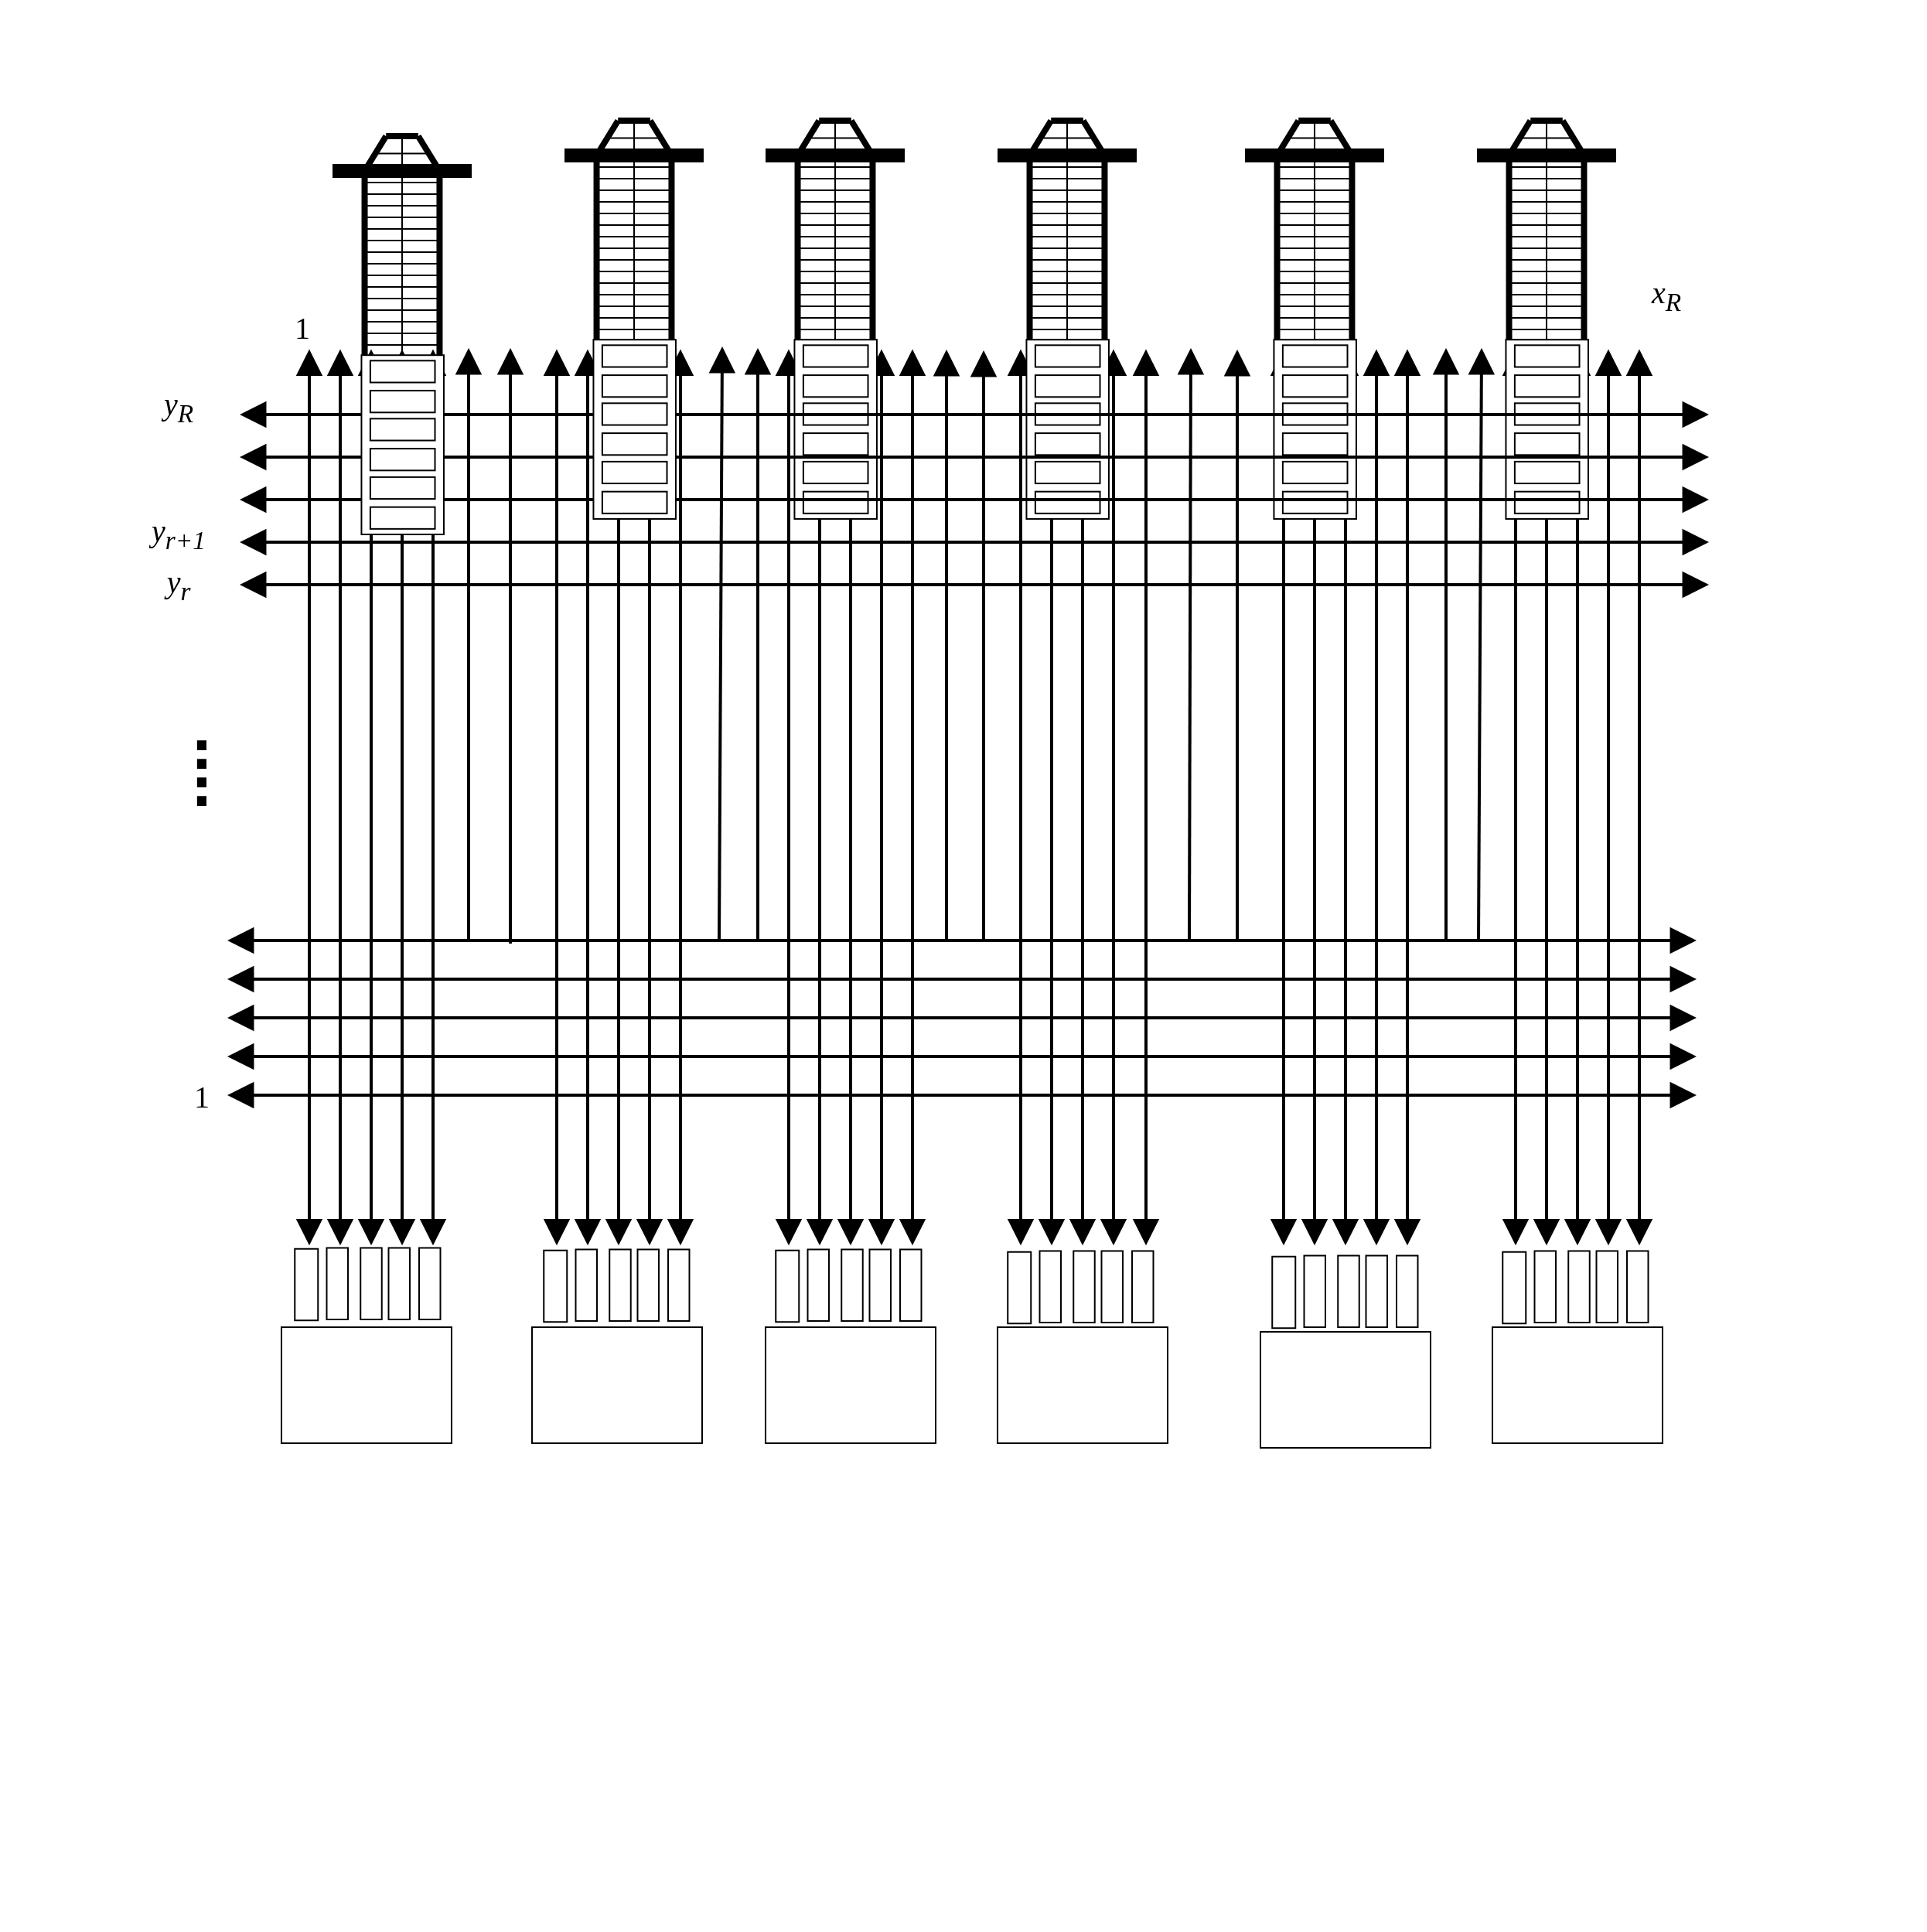 <mxfile version="24.6.4" type="device">
  <diagram name="Page-1" id="jV77SFPxc7joPnHyWRUS">
    <mxGraphModel dx="3475" dy="1793" grid="1" gridSize="10" guides="1" tooltips="1" connect="1" arrows="1" fold="1" page="1" pageScale="1" pageWidth="850" pageHeight="1100" math="0" shadow="0">
      <root>
        <mxCell id="0" />
        <mxCell id="1" parent="0" />
        <mxCell id="_Nc8eTW4AAFqFcOwRR8p-14" value="" style="group;rotation=90;" vertex="1" connectable="0" parent="1">
          <mxGeometry x="-630.0" y="804.997" width="1030" height="480" as="geometry" />
        </mxCell>
        <mxCell id="_Nc8eTW4AAFqFcOwRR8p-367" value="" style="group" vertex="1" connectable="0" parent="_Nc8eTW4AAFqFcOwRR8p-14">
          <mxGeometry x="456.99" y="-267.188" width="272.01" height="707.188" as="geometry" />
        </mxCell>
        <mxCell id="_Nc8eTW4AAFqFcOwRR8p-9" value="" style="endArrow=block;startArrow=block;html=1;rounded=0;endSize=12;strokeWidth=2;startSize=12;startFill=1;endFill=1;sourcePerimeterSpacing=17;" edge="1" parent="_Nc8eTW4AAFqFcOwRR8p-367">
          <mxGeometry width="50" height="50" relative="1" as="geometry">
            <mxPoint x="98.01" y="579.375" as="sourcePoint" />
            <mxPoint x="98.01" as="targetPoint" />
          </mxGeometry>
        </mxCell>
        <mxCell id="_Nc8eTW4AAFqFcOwRR8p-10" value="" style="endArrow=block;startArrow=block;html=1;rounded=0;endSize=12;strokeWidth=2;startSize=12;startFill=1;endFill=1;sourcePerimeterSpacing=17;" edge="1" parent="_Nc8eTW4AAFqFcOwRR8p-367">
          <mxGeometry width="50" height="50" relative="1" as="geometry">
            <mxPoint x="78.01" y="579.375" as="sourcePoint" />
            <mxPoint x="78.01" as="targetPoint" />
          </mxGeometry>
        </mxCell>
        <mxCell id="_Nc8eTW4AAFqFcOwRR8p-11" value="" style="endArrow=block;startArrow=block;html=1;rounded=0;endSize=12;strokeWidth=2;startSize=12;startFill=1;endFill=1;sourcePerimeterSpacing=17;" edge="1" parent="_Nc8eTW4AAFqFcOwRR8p-367">
          <mxGeometry width="50" height="50" relative="1" as="geometry">
            <mxPoint x="58.01" y="579.375" as="sourcePoint" />
            <mxPoint x="58.01" as="targetPoint" />
          </mxGeometry>
        </mxCell>
        <mxCell id="_Nc8eTW4AAFqFcOwRR8p-12" value="" style="endArrow=block;startArrow=block;html=1;rounded=0;endSize=12;strokeWidth=2;startSize=12;startFill=1;endFill=1;sourcePerimeterSpacing=17;" edge="1" parent="_Nc8eTW4AAFqFcOwRR8p-367">
          <mxGeometry width="50" height="50" relative="1" as="geometry">
            <mxPoint x="38.01" y="579.375" as="sourcePoint" />
            <mxPoint x="38.01" as="targetPoint" />
          </mxGeometry>
        </mxCell>
        <mxCell id="_Nc8eTW4AAFqFcOwRR8p-13" value="" style="endArrow=block;startArrow=block;html=1;rounded=0;endSize=12;strokeWidth=2;startSize=12;startFill=1;endFill=1;sourcePerimeterSpacing=17;" edge="1" parent="_Nc8eTW4AAFqFcOwRR8p-367">
          <mxGeometry width="50" height="50" relative="1" as="geometry">
            <mxPoint x="18.01" y="579.375" as="sourcePoint" />
            <mxPoint x="18.01" as="targetPoint" />
          </mxGeometry>
        </mxCell>
        <mxCell id="_Nc8eTW4AAFqFcOwRR8p-323" value="" style="rounded=0;whiteSpace=wrap;html=1;rotation=90;" vertex="1" parent="_Nc8eTW4AAFqFcOwRR8p-367">
          <mxGeometry x="-6.99" y="597.188" width="46.25" height="15" as="geometry" />
        </mxCell>
        <mxCell id="_Nc8eTW4AAFqFcOwRR8p-324" value="" style="rounded=0;whiteSpace=wrap;html=1;rotation=90;" vertex="1" parent="_Nc8eTW4AAFqFcOwRR8p-367">
          <mxGeometry x="13.01" y="597.188" width="46.25" height="13.75" as="geometry" />
        </mxCell>
        <mxCell id="_Nc8eTW4AAFqFcOwRR8p-325" value="" style="rounded=0;whiteSpace=wrap;html=1;rotation=90;" vertex="1" parent="_Nc8eTW4AAFqFcOwRR8p-367">
          <mxGeometry x="34.88" y="597.188" width="46.25" height="13.75" as="geometry" />
        </mxCell>
        <mxCell id="_Nc8eTW4AAFqFcOwRR8p-328" value="" style="rounded=0;whiteSpace=wrap;html=1;rotation=90;" vertex="1" parent="_Nc8eTW4AAFqFcOwRR8p-367">
          <mxGeometry x="53.01" y="597.188" width="46.25" height="13.75" as="geometry" />
        </mxCell>
        <mxCell id="_Nc8eTW4AAFqFcOwRR8p-329" value="" style="rounded=0;whiteSpace=wrap;html=1;rotation=90;" vertex="1" parent="_Nc8eTW4AAFqFcOwRR8p-367">
          <mxGeometry x="72.76" y="597.188" width="46.25" height="13.75" as="geometry" />
        </mxCell>
        <mxCell id="_Nc8eTW4AAFqFcOwRR8p-361" value="" style="rounded=0;whiteSpace=wrap;html=1;" vertex="1" parent="_Nc8eTW4AAFqFcOwRR8p-367">
          <mxGeometry y="632.188" width="110" height="75" as="geometry" />
        </mxCell>
        <mxCell id="_Nc8eTW4AAFqFcOwRR8p-362" value="" style="rounded=0;whiteSpace=wrap;html=1;" vertex="1" parent="_Nc8eTW4AAFqFcOwRR8p-367">
          <mxGeometry x="162.01" y="632.188" width="110" height="75" as="geometry" />
        </mxCell>
        <mxCell id="_Nc8eTW4AAFqFcOwRR8p-373" value="&lt;font face=&quot;Times New Roman&quot; style=&quot;font-size: 20px;&quot;&gt;&lt;i&gt;y&lt;sub&gt;R&lt;/sub&gt;&lt;/i&gt;&lt;/font&gt;" style="text;html=1;align=center;verticalAlign=middle;resizable=0;points=[];autosize=1;strokeColor=none;fillColor=none;" vertex="1" parent="_Nc8eTW4AAFqFcOwRR8p-14">
          <mxGeometry x="370.0" y="-250.437" width="40" height="40" as="geometry" />
        </mxCell>
        <mxCell id="_Nc8eTW4AAFqFcOwRR8p-374" value="&lt;font face=&quot;Times New Roman&quot; style=&quot;font-size: 20px;&quot;&gt;&lt;i&gt;y&lt;sub&gt;r+1&lt;/sub&gt;&lt;/i&gt;&lt;/font&gt;" style="text;html=1;align=center;verticalAlign=middle;resizable=0;points=[];autosize=1;strokeColor=none;fillColor=none;" vertex="1" parent="_Nc8eTW4AAFqFcOwRR8p-14">
          <mxGeometry x="360.0" y="-167.997" width="60" height="40" as="geometry" />
        </mxCell>
        <mxCell id="_Nc8eTW4AAFqFcOwRR8p-375" value="&lt;font face=&quot;Times New Roman&quot; style=&quot;font-size: 20px;&quot;&gt;&lt;i&gt;y&lt;sub&gt;r&lt;/sub&gt;&lt;/i&gt;&lt;/font&gt;" style="text;html=1;align=center;verticalAlign=middle;resizable=0;points=[];autosize=1;strokeColor=none;fillColor=none;" vertex="1" parent="_Nc8eTW4AAFqFcOwRR8p-14">
          <mxGeometry x="370.0" y="-134.997" width="40" height="40" as="geometry" />
        </mxCell>
        <mxCell id="_Nc8eTW4AAFqFcOwRR8p-376" value="&lt;font face=&quot;Times New Roman&quot; style=&quot;font-size: 20px;&quot;&gt;1&lt;/font&gt;" style="text;html=1;align=center;verticalAlign=middle;resizable=0;points=[];autosize=1;strokeColor=none;fillColor=none;" vertex="1" parent="_Nc8eTW4AAFqFcOwRR8p-14">
          <mxGeometry x="390.0" y="195.003" width="30" height="40" as="geometry" />
        </mxCell>
        <mxCell id="_Nc8eTW4AAFqFcOwRR8p-377" value="&lt;p style=&quot;line-height: 0%;&quot;&gt;&lt;font size=&quot;1&quot; style=&quot;&quot;&gt;&lt;b style=&quot;font-size: 43px;&quot;&gt;.&lt;br&gt;.&lt;br&gt;.&lt;br&gt;.&lt;/b&gt;&lt;/font&gt;&lt;/p&gt;" style="text;html=1;align=center;verticalAlign=middle;resizable=0;points=[];autosize=1;strokeColor=none;fillColor=none;" vertex="1" parent="_Nc8eTW4AAFqFcOwRR8p-14">
          <mxGeometry x="385.0" y="-44.997" width="40" height="90" as="geometry" />
        </mxCell>
        <mxCell id="_Nc8eTW4AAFqFcOwRR8p-21" value="" style="group;rotation=90;" vertex="1" connectable="0" parent="1">
          <mxGeometry x="-320.0" y="804.997" width="1030" height="440" as="geometry" />
        </mxCell>
        <mxCell id="_Nc8eTW4AAFqFcOwRR8p-22" value="" style="endArrow=block;startArrow=block;html=1;rounded=0;endSize=12;strokeWidth=2;startSize=12;startFill=1;endFill=1;sourcePerimeterSpacing=17;" edge="1" parent="_Nc8eTW4AAFqFcOwRR8p-21">
          <mxGeometry width="50" height="50" relative="1" as="geometry">
            <mxPoint x="555" y="312.188" as="sourcePoint" />
            <mxPoint x="555" y="-267.188" as="targetPoint" />
          </mxGeometry>
        </mxCell>
        <mxCell id="_Nc8eTW4AAFqFcOwRR8p-23" value="" style="endArrow=block;startArrow=block;html=1;rounded=0;endSize=12;strokeWidth=2;startSize=12;startFill=1;endFill=1;sourcePerimeterSpacing=17;" edge="1" parent="_Nc8eTW4AAFqFcOwRR8p-21">
          <mxGeometry width="50" height="50" relative="1" as="geometry">
            <mxPoint x="535" y="312.188" as="sourcePoint" />
            <mxPoint x="535" y="-267.188" as="targetPoint" />
          </mxGeometry>
        </mxCell>
        <mxCell id="_Nc8eTW4AAFqFcOwRR8p-24" value="" style="endArrow=block;startArrow=block;html=1;rounded=0;endSize=12;strokeWidth=2;startSize=12;startFill=1;endFill=1;sourcePerimeterSpacing=17;" edge="1" parent="_Nc8eTW4AAFqFcOwRR8p-21">
          <mxGeometry width="50" height="50" relative="1" as="geometry">
            <mxPoint x="515" y="312.188" as="sourcePoint" />
            <mxPoint x="515" y="-267.188" as="targetPoint" />
          </mxGeometry>
        </mxCell>
        <mxCell id="_Nc8eTW4AAFqFcOwRR8p-25" value="" style="endArrow=block;startArrow=block;html=1;rounded=0;endSize=12;strokeWidth=2;startSize=12;startFill=1;endFill=1;sourcePerimeterSpacing=17;" edge="1" parent="_Nc8eTW4AAFqFcOwRR8p-21">
          <mxGeometry width="50" height="50" relative="1" as="geometry">
            <mxPoint x="495" y="312.188" as="sourcePoint" />
            <mxPoint x="495" y="-267.188" as="targetPoint" />
          </mxGeometry>
        </mxCell>
        <mxCell id="_Nc8eTW4AAFqFcOwRR8p-26" value="" style="endArrow=block;startArrow=block;html=1;rounded=0;endSize=12;strokeWidth=2;startSize=12;startFill=1;endFill=1;sourcePerimeterSpacing=17;" edge="1" parent="_Nc8eTW4AAFqFcOwRR8p-21">
          <mxGeometry width="50" height="50" relative="1" as="geometry">
            <mxPoint x="475" y="312.188" as="sourcePoint" />
            <mxPoint x="475" y="-267.188" as="targetPoint" />
          </mxGeometry>
        </mxCell>
        <mxCell id="_Nc8eTW4AAFqFcOwRR8p-187" value="" style="group;aspect=fixed;" vertex="1" connectable="0" parent="_Nc8eTW4AAFqFcOwRR8p-21">
          <mxGeometry x="460.0" y="-414.997" width="90" height="268.04" as="geometry" />
        </mxCell>
        <mxCell id="_Nc8eTW4AAFqFcOwRR8p-188" value="" style="endArrow=none;html=1;rounded=0;strokeWidth=4;" edge="1" parent="_Nc8eTW4AAFqFcOwRR8p-187">
          <mxGeometry width="50" height="50" relative="1" as="geometry">
            <mxPoint x="20.769" y="142.505" as="sourcePoint" />
            <mxPoint x="20.769" y="22.501" as="targetPoint" />
          </mxGeometry>
        </mxCell>
        <mxCell id="_Nc8eTW4AAFqFcOwRR8p-189" value="" style="endArrow=none;html=1;rounded=0;strokeWidth=4;" edge="1" parent="_Nc8eTW4AAFqFcOwRR8p-187">
          <mxGeometry width="50" height="50" relative="1" as="geometry">
            <mxPoint x="69.231" y="142.505" as="sourcePoint" />
            <mxPoint x="69.231" y="22.501" as="targetPoint" />
          </mxGeometry>
        </mxCell>
        <mxCell id="_Nc8eTW4AAFqFcOwRR8p-190" value="" style="endArrow=none;html=1;rounded=0;" edge="1" parent="_Nc8eTW4AAFqFcOwRR8p-187">
          <mxGeometry width="50" height="50" relative="1" as="geometry">
            <mxPoint x="45" y="142.505" as="sourcePoint" />
            <mxPoint x="45" as="targetPoint" />
          </mxGeometry>
        </mxCell>
        <mxCell id="_Nc8eTW4AAFqFcOwRR8p-191" value="" style="endArrow=none;html=1;rounded=0;" edge="1" parent="_Nc8eTW4AAFqFcOwRR8p-187">
          <mxGeometry width="50" height="50" relative="1" as="geometry">
            <mxPoint x="20.769" y="30.001" as="sourcePoint" />
            <mxPoint x="69.231" y="30.001" as="targetPoint" />
          </mxGeometry>
        </mxCell>
        <mxCell id="_Nc8eTW4AAFqFcOwRR8p-192" value="" style="endArrow=none;html=1;rounded=0;" edge="1" parent="_Nc8eTW4AAFqFcOwRR8p-187">
          <mxGeometry width="50" height="50" relative="1" as="geometry">
            <mxPoint x="20.769" y="37.501" as="sourcePoint" />
            <mxPoint x="69.231" y="37.501" as="targetPoint" />
          </mxGeometry>
        </mxCell>
        <mxCell id="_Nc8eTW4AAFqFcOwRR8p-193" value="" style="endArrow=none;html=1;rounded=0;" edge="1" parent="_Nc8eTW4AAFqFcOwRR8p-187">
          <mxGeometry width="50" height="50" relative="1" as="geometry">
            <mxPoint x="20.769" y="45.001" as="sourcePoint" />
            <mxPoint x="69.231" y="45.001" as="targetPoint" />
          </mxGeometry>
        </mxCell>
        <mxCell id="_Nc8eTW4AAFqFcOwRR8p-194" value="" style="endArrow=none;html=1;rounded=0;" edge="1" parent="_Nc8eTW4AAFqFcOwRR8p-187">
          <mxGeometry width="50" height="50" relative="1" as="geometry">
            <mxPoint x="20.769" y="52.502" as="sourcePoint" />
            <mxPoint x="69.231" y="52.502" as="targetPoint" />
          </mxGeometry>
        </mxCell>
        <mxCell id="_Nc8eTW4AAFqFcOwRR8p-195" value="" style="endArrow=none;html=1;rounded=0;" edge="1" parent="_Nc8eTW4AAFqFcOwRR8p-187">
          <mxGeometry width="50" height="50" relative="1" as="geometry">
            <mxPoint x="20.769" y="60.002" as="sourcePoint" />
            <mxPoint x="69.231" y="60.002" as="targetPoint" />
          </mxGeometry>
        </mxCell>
        <mxCell id="_Nc8eTW4AAFqFcOwRR8p-196" value="" style="endArrow=none;html=1;rounded=0;" edge="1" parent="_Nc8eTW4AAFqFcOwRR8p-187">
          <mxGeometry width="50" height="50" relative="1" as="geometry">
            <mxPoint x="20.769" y="67.502" as="sourcePoint" />
            <mxPoint x="69.231" y="67.502" as="targetPoint" />
          </mxGeometry>
        </mxCell>
        <mxCell id="_Nc8eTW4AAFqFcOwRR8p-197" value="" style="endArrow=none;html=1;rounded=0;" edge="1" parent="_Nc8eTW4AAFqFcOwRR8p-187">
          <mxGeometry width="50" height="50" relative="1" as="geometry">
            <mxPoint x="20.769" y="67.502" as="sourcePoint" />
            <mxPoint x="69.231" y="67.502" as="targetPoint" />
          </mxGeometry>
        </mxCell>
        <mxCell id="_Nc8eTW4AAFqFcOwRR8p-198" value="" style="endArrow=none;html=1;rounded=0;" edge="1" parent="_Nc8eTW4AAFqFcOwRR8p-187">
          <mxGeometry width="50" height="50" relative="1" as="geometry">
            <mxPoint x="20.769" y="75.002" as="sourcePoint" />
            <mxPoint x="69.231" y="75.002" as="targetPoint" />
          </mxGeometry>
        </mxCell>
        <mxCell id="_Nc8eTW4AAFqFcOwRR8p-199" value="" style="endArrow=none;html=1;rounded=0;" edge="1" parent="_Nc8eTW4AAFqFcOwRR8p-187">
          <mxGeometry width="50" height="50" relative="1" as="geometry">
            <mxPoint x="20.769" y="82.503" as="sourcePoint" />
            <mxPoint x="69.231" y="82.503" as="targetPoint" />
          </mxGeometry>
        </mxCell>
        <mxCell id="_Nc8eTW4AAFqFcOwRR8p-200" value="" style="endArrow=none;html=1;rounded=0;" edge="1" parent="_Nc8eTW4AAFqFcOwRR8p-187">
          <mxGeometry width="50" height="50" relative="1" as="geometry">
            <mxPoint x="20.769" y="90.003" as="sourcePoint" />
            <mxPoint x="69.231" y="90.003" as="targetPoint" />
          </mxGeometry>
        </mxCell>
        <mxCell id="_Nc8eTW4AAFqFcOwRR8p-201" value="" style="endArrow=none;html=1;rounded=0;" edge="1" parent="_Nc8eTW4AAFqFcOwRR8p-187">
          <mxGeometry width="50" height="50" relative="1" as="geometry">
            <mxPoint x="20.769" y="97.503" as="sourcePoint" />
            <mxPoint x="69.231" y="97.503" as="targetPoint" />
          </mxGeometry>
        </mxCell>
        <mxCell id="_Nc8eTW4AAFqFcOwRR8p-202" value="" style="endArrow=none;html=1;rounded=0;" edge="1" parent="_Nc8eTW4AAFqFcOwRR8p-187">
          <mxGeometry width="50" height="50" relative="1" as="geometry">
            <mxPoint x="20.769" y="105.003" as="sourcePoint" />
            <mxPoint x="69.231" y="105.003" as="targetPoint" />
          </mxGeometry>
        </mxCell>
        <mxCell id="_Nc8eTW4AAFqFcOwRR8p-203" value="" style="endArrow=none;html=1;rounded=0;" edge="1" parent="_Nc8eTW4AAFqFcOwRR8p-187">
          <mxGeometry width="50" height="50" relative="1" as="geometry">
            <mxPoint x="20.769" y="112.504" as="sourcePoint" />
            <mxPoint x="69.231" y="112.504" as="targetPoint" />
          </mxGeometry>
        </mxCell>
        <mxCell id="_Nc8eTW4AAFqFcOwRR8p-204" value="" style="endArrow=none;html=1;rounded=0;" edge="1" parent="_Nc8eTW4AAFqFcOwRR8p-187">
          <mxGeometry width="50" height="50" relative="1" as="geometry">
            <mxPoint x="20.769" y="120.004" as="sourcePoint" />
            <mxPoint x="69.231" y="120.004" as="targetPoint" />
          </mxGeometry>
        </mxCell>
        <mxCell id="_Nc8eTW4AAFqFcOwRR8p-205" value="" style="endArrow=none;html=1;rounded=0;" edge="1" parent="_Nc8eTW4AAFqFcOwRR8p-187">
          <mxGeometry width="50" height="50" relative="1" as="geometry">
            <mxPoint x="20.769" y="127.504" as="sourcePoint" />
            <mxPoint x="69.231" y="127.504" as="targetPoint" />
          </mxGeometry>
        </mxCell>
        <mxCell id="_Nc8eTW4AAFqFcOwRR8p-206" value="" style="endArrow=none;html=1;rounded=0;" edge="1" parent="_Nc8eTW4AAFqFcOwRR8p-187">
          <mxGeometry width="50" height="50" relative="1" as="geometry">
            <mxPoint x="20.769" y="135.004" as="sourcePoint" />
            <mxPoint x="69.231" y="135.004" as="targetPoint" />
          </mxGeometry>
        </mxCell>
        <mxCell id="_Nc8eTW4AAFqFcOwRR8p-207" value="" style="endArrow=none;html=1;rounded=0;" edge="1" parent="_Nc8eTW4AAFqFcOwRR8p-187">
          <mxGeometry width="50" height="50" relative="1" as="geometry">
            <mxPoint x="20.769" y="142.505" as="sourcePoint" />
            <mxPoint x="69.231" y="142.505" as="targetPoint" />
          </mxGeometry>
        </mxCell>
        <mxCell id="_Nc8eTW4AAFqFcOwRR8p-208" value="" style="endArrow=none;html=1;rounded=0;strokeWidth=4;" edge="1" parent="_Nc8eTW4AAFqFcOwRR8p-187">
          <mxGeometry width="50" height="50" relative="1" as="geometry">
            <mxPoint x="34.615" as="sourcePoint" />
            <mxPoint x="55.385" as="targetPoint" />
          </mxGeometry>
        </mxCell>
        <mxCell id="_Nc8eTW4AAFqFcOwRR8p-209" value="" style="endArrow=none;html=1;rounded=0;strokeWidth=4;" edge="1" parent="_Nc8eTW4AAFqFcOwRR8p-187">
          <mxGeometry width="50" height="50" relative="1" as="geometry">
            <mxPoint x="69.231" y="22.501" as="sourcePoint" />
            <mxPoint x="55.385" as="targetPoint" />
          </mxGeometry>
        </mxCell>
        <mxCell id="_Nc8eTW4AAFqFcOwRR8p-210" value="" style="endArrow=none;html=1;rounded=0;strokeWidth=4;" edge="1" parent="_Nc8eTW4AAFqFcOwRR8p-187">
          <mxGeometry width="50" height="50" relative="1" as="geometry">
            <mxPoint x="20.769" y="22.501" as="sourcePoint" />
            <mxPoint x="34.615" as="targetPoint" />
          </mxGeometry>
        </mxCell>
        <mxCell id="_Nc8eTW4AAFqFcOwRR8p-211" value="" style="endArrow=none;html=1;rounded=0;strokeWidth=9;" edge="1" parent="_Nc8eTW4AAFqFcOwRR8p-187">
          <mxGeometry width="50" height="50" relative="1" as="geometry">
            <mxPoint y="22.501" as="sourcePoint" />
            <mxPoint x="90" y="22.501" as="targetPoint" />
          </mxGeometry>
        </mxCell>
        <mxCell id="_Nc8eTW4AAFqFcOwRR8p-212" value="" style="endArrow=none;html=1;rounded=0;" edge="1" parent="_Nc8eTW4AAFqFcOwRR8p-187">
          <mxGeometry width="50" height="50" relative="1" as="geometry">
            <mxPoint x="27.692" y="11.25" as="sourcePoint" />
            <mxPoint x="62.308" y="11.25" as="targetPoint" />
          </mxGeometry>
        </mxCell>
        <mxCell id="_Nc8eTW4AAFqFcOwRR8p-213" value="" style="group" vertex="1" connectable="0" parent="_Nc8eTW4AAFqFcOwRR8p-187">
          <mxGeometry x="20.773" y="142.508" width="49.154" height="125.532" as="geometry" />
        </mxCell>
        <mxCell id="_Nc8eTW4AAFqFcOwRR8p-214" value="" style="rounded=0;whiteSpace=wrap;html=1;rotation=90;" vertex="1" parent="_Nc8eTW4AAFqFcOwRR8p-213">
          <mxGeometry x="-33.359" y="30.41" width="115.872" height="53.252" as="geometry" />
        </mxCell>
        <mxCell id="_Nc8eTW4AAFqFcOwRR8p-215" value="" style="rounded=0;whiteSpace=wrap;html=1;" vertex="1" parent="_Nc8eTW4AAFqFcOwRR8p-213">
          <mxGeometry x="3.666" y="2.659" width="41.822" height="14.093" as="geometry" />
        </mxCell>
        <mxCell id="_Nc8eTW4AAFqFcOwRR8p-216" value="" style="rounded=0;whiteSpace=wrap;html=1;" vertex="1" parent="_Nc8eTW4AAFqFcOwRR8p-213">
          <mxGeometry x="3.666" y="22.047" width="41.822" height="14.093" as="geometry" />
        </mxCell>
        <mxCell id="_Nc8eTW4AAFqFcOwRR8p-217" value="" style="rounded=0;whiteSpace=wrap;html=1;" vertex="1" parent="_Nc8eTW4AAFqFcOwRR8p-213">
          <mxGeometry x="3.666" y="40.16" width="41.822" height="14.093" as="geometry" />
        </mxCell>
        <mxCell id="_Nc8eTW4AAFqFcOwRR8p-218" value="" style="rounded=0;whiteSpace=wrap;html=1;" vertex="1" parent="_Nc8eTW4AAFqFcOwRR8p-213">
          <mxGeometry x="3.666" y="59.548" width="41.822" height="14.093" as="geometry" />
        </mxCell>
        <mxCell id="_Nc8eTW4AAFqFcOwRR8p-219" value="" style="rounded=0;whiteSpace=wrap;html=1;" vertex="1" parent="_Nc8eTW4AAFqFcOwRR8p-213">
          <mxGeometry x="3.666" y="77.931" width="41.822" height="14.093" as="geometry" />
        </mxCell>
        <mxCell id="_Nc8eTW4AAFqFcOwRR8p-220" value="" style="rounded=0;whiteSpace=wrap;html=1;" vertex="1" parent="_Nc8eTW4AAFqFcOwRR8p-213">
          <mxGeometry x="3.666" y="97.319" width="41.822" height="14.093" as="geometry" />
        </mxCell>
        <mxCell id="_Nc8eTW4AAFqFcOwRR8p-363" value="" style="rounded=0;whiteSpace=wrap;html=1;" vertex="1" parent="_Nc8eTW4AAFqFcOwRR8p-21">
          <mxGeometry x="460" y="365" width="110" height="75" as="geometry" />
        </mxCell>
        <mxCell id="_Nc8eTW4AAFqFcOwRR8p-27" value="" style="group;rotation=90;" vertex="1" connectable="0" parent="1">
          <mxGeometry x="-170.0" y="804.997" width="1030" height="45" as="geometry" />
        </mxCell>
        <mxCell id="_Nc8eTW4AAFqFcOwRR8p-28" value="" style="endArrow=block;startArrow=block;html=1;rounded=0;endSize=12;strokeWidth=2;startSize=12;startFill=1;endFill=1;sourcePerimeterSpacing=17;" edge="1" parent="_Nc8eTW4AAFqFcOwRR8p-27">
          <mxGeometry width="50" height="50" relative="1" as="geometry">
            <mxPoint x="556" y="312.188" as="sourcePoint" />
            <mxPoint x="556" y="-267.188" as="targetPoint" />
          </mxGeometry>
        </mxCell>
        <mxCell id="_Nc8eTW4AAFqFcOwRR8p-29" value="" style="endArrow=block;startArrow=block;html=1;rounded=0;endSize=12;strokeWidth=2;startSize=12;startFill=1;endFill=1;sourcePerimeterSpacing=17;" edge="1" parent="_Nc8eTW4AAFqFcOwRR8p-27">
          <mxGeometry width="50" height="50" relative="1" as="geometry">
            <mxPoint x="535" y="312.188" as="sourcePoint" />
            <mxPoint x="535" y="-267.188" as="targetPoint" />
          </mxGeometry>
        </mxCell>
        <mxCell id="_Nc8eTW4AAFqFcOwRR8p-30" value="" style="endArrow=block;startArrow=block;html=1;rounded=0;endSize=12;strokeWidth=2;startSize=12;startFill=1;endFill=1;sourcePerimeterSpacing=17;" edge="1" parent="_Nc8eTW4AAFqFcOwRR8p-27">
          <mxGeometry width="50" height="50" relative="1" as="geometry">
            <mxPoint x="515" y="312.188" as="sourcePoint" />
            <mxPoint x="515" y="-267.188" as="targetPoint" />
          </mxGeometry>
        </mxCell>
        <mxCell id="_Nc8eTW4AAFqFcOwRR8p-31" value="" style="endArrow=block;startArrow=block;html=1;rounded=0;endSize=12;strokeWidth=2;startSize=12;startFill=1;endFill=1;sourcePerimeterSpacing=17;" edge="1" parent="_Nc8eTW4AAFqFcOwRR8p-27">
          <mxGeometry width="50" height="50" relative="1" as="geometry">
            <mxPoint x="495" y="312.188" as="sourcePoint" />
            <mxPoint x="495" y="-267.188" as="targetPoint" />
          </mxGeometry>
        </mxCell>
        <mxCell id="_Nc8eTW4AAFqFcOwRR8p-32" value="" style="endArrow=block;startArrow=block;html=1;rounded=0;endSize=12;strokeWidth=2;startSize=12;startFill=1;endFill=1;sourcePerimeterSpacing=17;" edge="1" parent="_Nc8eTW4AAFqFcOwRR8p-27">
          <mxGeometry width="50" height="50" relative="1" as="geometry">
            <mxPoint x="475" y="312.188" as="sourcePoint" />
            <mxPoint x="475" y="-267.188" as="targetPoint" />
          </mxGeometry>
        </mxCell>
        <mxCell id="_Nc8eTW4AAFqFcOwRR8p-221" value="" style="group;aspect=fixed;" vertex="1" connectable="0" parent="_Nc8eTW4AAFqFcOwRR8p-27">
          <mxGeometry x="460.0" y="-414.997" width="90" height="268.04" as="geometry" />
        </mxCell>
        <mxCell id="_Nc8eTW4AAFqFcOwRR8p-222" value="" style="endArrow=none;html=1;rounded=0;strokeWidth=4;" edge="1" parent="_Nc8eTW4AAFqFcOwRR8p-221">
          <mxGeometry width="50" height="50" relative="1" as="geometry">
            <mxPoint x="20.769" y="142.505" as="sourcePoint" />
            <mxPoint x="20.769" y="22.501" as="targetPoint" />
          </mxGeometry>
        </mxCell>
        <mxCell id="_Nc8eTW4AAFqFcOwRR8p-223" value="" style="endArrow=none;html=1;rounded=0;strokeWidth=4;" edge="1" parent="_Nc8eTW4AAFqFcOwRR8p-221">
          <mxGeometry width="50" height="50" relative="1" as="geometry">
            <mxPoint x="69.231" y="142.505" as="sourcePoint" />
            <mxPoint x="69.231" y="22.501" as="targetPoint" />
          </mxGeometry>
        </mxCell>
        <mxCell id="_Nc8eTW4AAFqFcOwRR8p-224" value="" style="endArrow=none;html=1;rounded=0;" edge="1" parent="_Nc8eTW4AAFqFcOwRR8p-221">
          <mxGeometry width="50" height="50" relative="1" as="geometry">
            <mxPoint x="45" y="142.505" as="sourcePoint" />
            <mxPoint x="45" as="targetPoint" />
          </mxGeometry>
        </mxCell>
        <mxCell id="_Nc8eTW4AAFqFcOwRR8p-225" value="" style="endArrow=none;html=1;rounded=0;" edge="1" parent="_Nc8eTW4AAFqFcOwRR8p-221">
          <mxGeometry width="50" height="50" relative="1" as="geometry">
            <mxPoint x="20.769" y="30.001" as="sourcePoint" />
            <mxPoint x="69.231" y="30.001" as="targetPoint" />
          </mxGeometry>
        </mxCell>
        <mxCell id="_Nc8eTW4AAFqFcOwRR8p-226" value="" style="endArrow=none;html=1;rounded=0;" edge="1" parent="_Nc8eTW4AAFqFcOwRR8p-221">
          <mxGeometry width="50" height="50" relative="1" as="geometry">
            <mxPoint x="20.769" y="37.501" as="sourcePoint" />
            <mxPoint x="69.231" y="37.501" as="targetPoint" />
          </mxGeometry>
        </mxCell>
        <mxCell id="_Nc8eTW4AAFqFcOwRR8p-227" value="" style="endArrow=none;html=1;rounded=0;" edge="1" parent="_Nc8eTW4AAFqFcOwRR8p-221">
          <mxGeometry width="50" height="50" relative="1" as="geometry">
            <mxPoint x="20.769" y="45.001" as="sourcePoint" />
            <mxPoint x="69.231" y="45.001" as="targetPoint" />
          </mxGeometry>
        </mxCell>
        <mxCell id="_Nc8eTW4AAFqFcOwRR8p-228" value="" style="endArrow=none;html=1;rounded=0;" edge="1" parent="_Nc8eTW4AAFqFcOwRR8p-221">
          <mxGeometry width="50" height="50" relative="1" as="geometry">
            <mxPoint x="20.769" y="52.502" as="sourcePoint" />
            <mxPoint x="69.231" y="52.502" as="targetPoint" />
          </mxGeometry>
        </mxCell>
        <mxCell id="_Nc8eTW4AAFqFcOwRR8p-229" value="" style="endArrow=none;html=1;rounded=0;" edge="1" parent="_Nc8eTW4AAFqFcOwRR8p-221">
          <mxGeometry width="50" height="50" relative="1" as="geometry">
            <mxPoint x="20.769" y="60.002" as="sourcePoint" />
            <mxPoint x="69.231" y="60.002" as="targetPoint" />
          </mxGeometry>
        </mxCell>
        <mxCell id="_Nc8eTW4AAFqFcOwRR8p-230" value="" style="endArrow=none;html=1;rounded=0;" edge="1" parent="_Nc8eTW4AAFqFcOwRR8p-221">
          <mxGeometry width="50" height="50" relative="1" as="geometry">
            <mxPoint x="20.769" y="67.502" as="sourcePoint" />
            <mxPoint x="69.231" y="67.502" as="targetPoint" />
          </mxGeometry>
        </mxCell>
        <mxCell id="_Nc8eTW4AAFqFcOwRR8p-231" value="" style="endArrow=none;html=1;rounded=0;" edge="1" parent="_Nc8eTW4AAFqFcOwRR8p-221">
          <mxGeometry width="50" height="50" relative="1" as="geometry">
            <mxPoint x="20.769" y="67.502" as="sourcePoint" />
            <mxPoint x="69.231" y="67.502" as="targetPoint" />
          </mxGeometry>
        </mxCell>
        <mxCell id="_Nc8eTW4AAFqFcOwRR8p-232" value="" style="endArrow=none;html=1;rounded=0;" edge="1" parent="_Nc8eTW4AAFqFcOwRR8p-221">
          <mxGeometry width="50" height="50" relative="1" as="geometry">
            <mxPoint x="20.769" y="75.002" as="sourcePoint" />
            <mxPoint x="69.231" y="75.002" as="targetPoint" />
          </mxGeometry>
        </mxCell>
        <mxCell id="_Nc8eTW4AAFqFcOwRR8p-233" value="" style="endArrow=none;html=1;rounded=0;" edge="1" parent="_Nc8eTW4AAFqFcOwRR8p-221">
          <mxGeometry width="50" height="50" relative="1" as="geometry">
            <mxPoint x="20.769" y="82.503" as="sourcePoint" />
            <mxPoint x="69.231" y="82.503" as="targetPoint" />
          </mxGeometry>
        </mxCell>
        <mxCell id="_Nc8eTW4AAFqFcOwRR8p-234" value="" style="endArrow=none;html=1;rounded=0;" edge="1" parent="_Nc8eTW4AAFqFcOwRR8p-221">
          <mxGeometry width="50" height="50" relative="1" as="geometry">
            <mxPoint x="20.769" y="90.003" as="sourcePoint" />
            <mxPoint x="69.231" y="90.003" as="targetPoint" />
          </mxGeometry>
        </mxCell>
        <mxCell id="_Nc8eTW4AAFqFcOwRR8p-235" value="" style="endArrow=none;html=1;rounded=0;" edge="1" parent="_Nc8eTW4AAFqFcOwRR8p-221">
          <mxGeometry width="50" height="50" relative="1" as="geometry">
            <mxPoint x="20.769" y="97.503" as="sourcePoint" />
            <mxPoint x="69.231" y="97.503" as="targetPoint" />
          </mxGeometry>
        </mxCell>
        <mxCell id="_Nc8eTW4AAFqFcOwRR8p-236" value="" style="endArrow=none;html=1;rounded=0;" edge="1" parent="_Nc8eTW4AAFqFcOwRR8p-221">
          <mxGeometry width="50" height="50" relative="1" as="geometry">
            <mxPoint x="20.769" y="105.003" as="sourcePoint" />
            <mxPoint x="69.231" y="105.003" as="targetPoint" />
          </mxGeometry>
        </mxCell>
        <mxCell id="_Nc8eTW4AAFqFcOwRR8p-237" value="" style="endArrow=none;html=1;rounded=0;" edge="1" parent="_Nc8eTW4AAFqFcOwRR8p-221">
          <mxGeometry width="50" height="50" relative="1" as="geometry">
            <mxPoint x="20.769" y="112.504" as="sourcePoint" />
            <mxPoint x="69.231" y="112.504" as="targetPoint" />
          </mxGeometry>
        </mxCell>
        <mxCell id="_Nc8eTW4AAFqFcOwRR8p-238" value="" style="endArrow=none;html=1;rounded=0;" edge="1" parent="_Nc8eTW4AAFqFcOwRR8p-221">
          <mxGeometry width="50" height="50" relative="1" as="geometry">
            <mxPoint x="20.769" y="120.004" as="sourcePoint" />
            <mxPoint x="69.231" y="120.004" as="targetPoint" />
          </mxGeometry>
        </mxCell>
        <mxCell id="_Nc8eTW4AAFqFcOwRR8p-239" value="" style="endArrow=none;html=1;rounded=0;" edge="1" parent="_Nc8eTW4AAFqFcOwRR8p-221">
          <mxGeometry width="50" height="50" relative="1" as="geometry">
            <mxPoint x="20.769" y="127.504" as="sourcePoint" />
            <mxPoint x="69.231" y="127.504" as="targetPoint" />
          </mxGeometry>
        </mxCell>
        <mxCell id="_Nc8eTW4AAFqFcOwRR8p-240" value="" style="endArrow=none;html=1;rounded=0;" edge="1" parent="_Nc8eTW4AAFqFcOwRR8p-221">
          <mxGeometry width="50" height="50" relative="1" as="geometry">
            <mxPoint x="20.769" y="135.004" as="sourcePoint" />
            <mxPoint x="69.231" y="135.004" as="targetPoint" />
          </mxGeometry>
        </mxCell>
        <mxCell id="_Nc8eTW4AAFqFcOwRR8p-241" value="" style="endArrow=none;html=1;rounded=0;" edge="1" parent="_Nc8eTW4AAFqFcOwRR8p-221">
          <mxGeometry width="50" height="50" relative="1" as="geometry">
            <mxPoint x="20.769" y="142.505" as="sourcePoint" />
            <mxPoint x="69.231" y="142.505" as="targetPoint" />
          </mxGeometry>
        </mxCell>
        <mxCell id="_Nc8eTW4AAFqFcOwRR8p-242" value="" style="endArrow=none;html=1;rounded=0;strokeWidth=4;" edge="1" parent="_Nc8eTW4AAFqFcOwRR8p-221">
          <mxGeometry width="50" height="50" relative="1" as="geometry">
            <mxPoint x="34.615" as="sourcePoint" />
            <mxPoint x="55.385" as="targetPoint" />
          </mxGeometry>
        </mxCell>
        <mxCell id="_Nc8eTW4AAFqFcOwRR8p-243" value="" style="endArrow=none;html=1;rounded=0;strokeWidth=4;" edge="1" parent="_Nc8eTW4AAFqFcOwRR8p-221">
          <mxGeometry width="50" height="50" relative="1" as="geometry">
            <mxPoint x="69.231" y="22.501" as="sourcePoint" />
            <mxPoint x="55.385" as="targetPoint" />
          </mxGeometry>
        </mxCell>
        <mxCell id="_Nc8eTW4AAFqFcOwRR8p-244" value="" style="endArrow=none;html=1;rounded=0;strokeWidth=4;" edge="1" parent="_Nc8eTW4AAFqFcOwRR8p-221">
          <mxGeometry width="50" height="50" relative="1" as="geometry">
            <mxPoint x="20.769" y="22.501" as="sourcePoint" />
            <mxPoint x="34.615" as="targetPoint" />
          </mxGeometry>
        </mxCell>
        <mxCell id="_Nc8eTW4AAFqFcOwRR8p-245" value="" style="endArrow=none;html=1;rounded=0;strokeWidth=9;" edge="1" parent="_Nc8eTW4AAFqFcOwRR8p-221">
          <mxGeometry width="50" height="50" relative="1" as="geometry">
            <mxPoint y="22.501" as="sourcePoint" />
            <mxPoint x="90" y="22.501" as="targetPoint" />
          </mxGeometry>
        </mxCell>
        <mxCell id="_Nc8eTW4AAFqFcOwRR8p-246" value="" style="endArrow=none;html=1;rounded=0;" edge="1" parent="_Nc8eTW4AAFqFcOwRR8p-221">
          <mxGeometry width="50" height="50" relative="1" as="geometry">
            <mxPoint x="27.692" y="11.25" as="sourcePoint" />
            <mxPoint x="62.308" y="11.25" as="targetPoint" />
          </mxGeometry>
        </mxCell>
        <mxCell id="_Nc8eTW4AAFqFcOwRR8p-247" value="" style="group" vertex="1" connectable="0" parent="_Nc8eTW4AAFqFcOwRR8p-221">
          <mxGeometry x="20.773" y="142.508" width="49.154" height="125.532" as="geometry" />
        </mxCell>
        <mxCell id="_Nc8eTW4AAFqFcOwRR8p-248" value="" style="rounded=0;whiteSpace=wrap;html=1;rotation=90;" vertex="1" parent="_Nc8eTW4AAFqFcOwRR8p-247">
          <mxGeometry x="-33.359" y="30.41" width="115.872" height="53.252" as="geometry" />
        </mxCell>
        <mxCell id="_Nc8eTW4AAFqFcOwRR8p-249" value="" style="rounded=0;whiteSpace=wrap;html=1;" vertex="1" parent="_Nc8eTW4AAFqFcOwRR8p-247">
          <mxGeometry x="3.666" y="2.659" width="41.822" height="14.093" as="geometry" />
        </mxCell>
        <mxCell id="_Nc8eTW4AAFqFcOwRR8p-250" value="" style="rounded=0;whiteSpace=wrap;html=1;" vertex="1" parent="_Nc8eTW4AAFqFcOwRR8p-247">
          <mxGeometry x="3.666" y="22.047" width="41.822" height="14.093" as="geometry" />
        </mxCell>
        <mxCell id="_Nc8eTW4AAFqFcOwRR8p-251" value="" style="rounded=0;whiteSpace=wrap;html=1;" vertex="1" parent="_Nc8eTW4AAFqFcOwRR8p-247">
          <mxGeometry x="3.666" y="40.16" width="41.822" height="14.093" as="geometry" />
        </mxCell>
        <mxCell id="_Nc8eTW4AAFqFcOwRR8p-252" value="" style="rounded=0;whiteSpace=wrap;html=1;" vertex="1" parent="_Nc8eTW4AAFqFcOwRR8p-247">
          <mxGeometry x="3.666" y="59.548" width="41.822" height="14.093" as="geometry" />
        </mxCell>
        <mxCell id="_Nc8eTW4AAFqFcOwRR8p-253" value="" style="rounded=0;whiteSpace=wrap;html=1;" vertex="1" parent="_Nc8eTW4AAFqFcOwRR8p-247">
          <mxGeometry x="3.666" y="77.931" width="41.822" height="14.093" as="geometry" />
        </mxCell>
        <mxCell id="_Nc8eTW4AAFqFcOwRR8p-254" value="" style="rounded=0;whiteSpace=wrap;html=1;" vertex="1" parent="_Nc8eTW4AAFqFcOwRR8p-247">
          <mxGeometry x="3.666" y="97.319" width="41.822" height="14.093" as="geometry" />
        </mxCell>
        <mxCell id="_Nc8eTW4AAFqFcOwRR8p-33" value="" style="group;rotation=90;" vertex="1" connectable="0" parent="1">
          <mxGeometry x="9.095e-13" y="804.997" width="1030" height="440" as="geometry" />
        </mxCell>
        <mxCell id="_Nc8eTW4AAFqFcOwRR8p-34" value="" style="endArrow=block;startArrow=block;html=1;rounded=0;endSize=12;strokeWidth=2;startSize=12;startFill=1;endFill=1;sourcePerimeterSpacing=17;" edge="1" parent="_Nc8eTW4AAFqFcOwRR8p-33">
          <mxGeometry width="50" height="50" relative="1" as="geometry">
            <mxPoint x="555" y="312.188" as="sourcePoint" />
            <mxPoint x="555" y="-267.188" as="targetPoint" />
          </mxGeometry>
        </mxCell>
        <mxCell id="_Nc8eTW4AAFqFcOwRR8p-35" value="" style="endArrow=block;startArrow=block;html=1;rounded=0;endSize=12;strokeWidth=2;startSize=12;startFill=1;endFill=1;sourcePerimeterSpacing=17;" edge="1" parent="_Nc8eTW4AAFqFcOwRR8p-33">
          <mxGeometry width="50" height="50" relative="1" as="geometry">
            <mxPoint x="535" y="312.188" as="sourcePoint" />
            <mxPoint x="535" y="-267.188" as="targetPoint" />
          </mxGeometry>
        </mxCell>
        <mxCell id="_Nc8eTW4AAFqFcOwRR8p-36" value="" style="endArrow=block;startArrow=block;html=1;rounded=0;endSize=12;strokeWidth=2;startSize=12;startFill=1;endFill=1;sourcePerimeterSpacing=17;" edge="1" parent="_Nc8eTW4AAFqFcOwRR8p-33">
          <mxGeometry width="50" height="50" relative="1" as="geometry">
            <mxPoint x="515" y="312.188" as="sourcePoint" />
            <mxPoint x="515" y="-267.188" as="targetPoint" />
          </mxGeometry>
        </mxCell>
        <mxCell id="_Nc8eTW4AAFqFcOwRR8p-37" value="" style="endArrow=block;startArrow=block;html=1;rounded=0;endSize=12;strokeWidth=2;startSize=12;startFill=1;endFill=1;sourcePerimeterSpacing=17;" edge="1" parent="_Nc8eTW4AAFqFcOwRR8p-33">
          <mxGeometry width="50" height="50" relative="1" as="geometry">
            <mxPoint x="495" y="312.188" as="sourcePoint" />
            <mxPoint x="495" y="-267.188" as="targetPoint" />
          </mxGeometry>
        </mxCell>
        <mxCell id="_Nc8eTW4AAFqFcOwRR8p-38" value="" style="endArrow=block;startArrow=block;html=1;rounded=0;endSize=12;strokeWidth=2;startSize=12;startFill=1;endFill=1;sourcePerimeterSpacing=17;" edge="1" parent="_Nc8eTW4AAFqFcOwRR8p-33">
          <mxGeometry width="50" height="50" relative="1" as="geometry">
            <mxPoint x="475" y="312.188" as="sourcePoint" />
            <mxPoint x="475" y="-267.188" as="targetPoint" />
          </mxGeometry>
        </mxCell>
        <mxCell id="_Nc8eTW4AAFqFcOwRR8p-255" value="" style="group;aspect=fixed;" vertex="1" connectable="0" parent="_Nc8eTW4AAFqFcOwRR8p-33">
          <mxGeometry x="450.0" y="-414.997" width="90" height="268.04" as="geometry" />
        </mxCell>
        <mxCell id="_Nc8eTW4AAFqFcOwRR8p-256" value="" style="endArrow=none;html=1;rounded=0;strokeWidth=4;" edge="1" parent="_Nc8eTW4AAFqFcOwRR8p-255">
          <mxGeometry width="50" height="50" relative="1" as="geometry">
            <mxPoint x="20.769" y="142.505" as="sourcePoint" />
            <mxPoint x="20.769" y="22.501" as="targetPoint" />
          </mxGeometry>
        </mxCell>
        <mxCell id="_Nc8eTW4AAFqFcOwRR8p-257" value="" style="endArrow=none;html=1;rounded=0;strokeWidth=4;" edge="1" parent="_Nc8eTW4AAFqFcOwRR8p-255">
          <mxGeometry width="50" height="50" relative="1" as="geometry">
            <mxPoint x="69.231" y="142.505" as="sourcePoint" />
            <mxPoint x="69.231" y="22.501" as="targetPoint" />
          </mxGeometry>
        </mxCell>
        <mxCell id="_Nc8eTW4AAFqFcOwRR8p-258" value="" style="endArrow=none;html=1;rounded=0;" edge="1" parent="_Nc8eTW4AAFqFcOwRR8p-255">
          <mxGeometry width="50" height="50" relative="1" as="geometry">
            <mxPoint x="45" y="142.505" as="sourcePoint" />
            <mxPoint x="45" as="targetPoint" />
          </mxGeometry>
        </mxCell>
        <mxCell id="_Nc8eTW4AAFqFcOwRR8p-259" value="" style="endArrow=none;html=1;rounded=0;" edge="1" parent="_Nc8eTW4AAFqFcOwRR8p-255">
          <mxGeometry width="50" height="50" relative="1" as="geometry">
            <mxPoint x="20.769" y="30.001" as="sourcePoint" />
            <mxPoint x="69.231" y="30.001" as="targetPoint" />
          </mxGeometry>
        </mxCell>
        <mxCell id="_Nc8eTW4AAFqFcOwRR8p-260" value="" style="endArrow=none;html=1;rounded=0;" edge="1" parent="_Nc8eTW4AAFqFcOwRR8p-255">
          <mxGeometry width="50" height="50" relative="1" as="geometry">
            <mxPoint x="20.769" y="37.501" as="sourcePoint" />
            <mxPoint x="69.231" y="37.501" as="targetPoint" />
          </mxGeometry>
        </mxCell>
        <mxCell id="_Nc8eTW4AAFqFcOwRR8p-261" value="" style="endArrow=none;html=1;rounded=0;" edge="1" parent="_Nc8eTW4AAFqFcOwRR8p-255">
          <mxGeometry width="50" height="50" relative="1" as="geometry">
            <mxPoint x="20.769" y="45.001" as="sourcePoint" />
            <mxPoint x="69.231" y="45.001" as="targetPoint" />
          </mxGeometry>
        </mxCell>
        <mxCell id="_Nc8eTW4AAFqFcOwRR8p-262" value="" style="endArrow=none;html=1;rounded=0;" edge="1" parent="_Nc8eTW4AAFqFcOwRR8p-255">
          <mxGeometry width="50" height="50" relative="1" as="geometry">
            <mxPoint x="20.769" y="52.502" as="sourcePoint" />
            <mxPoint x="69.231" y="52.502" as="targetPoint" />
          </mxGeometry>
        </mxCell>
        <mxCell id="_Nc8eTW4AAFqFcOwRR8p-263" value="" style="endArrow=none;html=1;rounded=0;" edge="1" parent="_Nc8eTW4AAFqFcOwRR8p-255">
          <mxGeometry width="50" height="50" relative="1" as="geometry">
            <mxPoint x="20.769" y="60.002" as="sourcePoint" />
            <mxPoint x="69.231" y="60.002" as="targetPoint" />
          </mxGeometry>
        </mxCell>
        <mxCell id="_Nc8eTW4AAFqFcOwRR8p-264" value="" style="endArrow=none;html=1;rounded=0;" edge="1" parent="_Nc8eTW4AAFqFcOwRR8p-255">
          <mxGeometry width="50" height="50" relative="1" as="geometry">
            <mxPoint x="20.769" y="67.502" as="sourcePoint" />
            <mxPoint x="69.231" y="67.502" as="targetPoint" />
          </mxGeometry>
        </mxCell>
        <mxCell id="_Nc8eTW4AAFqFcOwRR8p-265" value="" style="endArrow=none;html=1;rounded=0;" edge="1" parent="_Nc8eTW4AAFqFcOwRR8p-255">
          <mxGeometry width="50" height="50" relative="1" as="geometry">
            <mxPoint x="20.769" y="67.502" as="sourcePoint" />
            <mxPoint x="69.231" y="67.502" as="targetPoint" />
          </mxGeometry>
        </mxCell>
        <mxCell id="_Nc8eTW4AAFqFcOwRR8p-266" value="" style="endArrow=none;html=1;rounded=0;" edge="1" parent="_Nc8eTW4AAFqFcOwRR8p-255">
          <mxGeometry width="50" height="50" relative="1" as="geometry">
            <mxPoint x="20.769" y="75.002" as="sourcePoint" />
            <mxPoint x="69.231" y="75.002" as="targetPoint" />
          </mxGeometry>
        </mxCell>
        <mxCell id="_Nc8eTW4AAFqFcOwRR8p-267" value="" style="endArrow=none;html=1;rounded=0;" edge="1" parent="_Nc8eTW4AAFqFcOwRR8p-255">
          <mxGeometry width="50" height="50" relative="1" as="geometry">
            <mxPoint x="20.769" y="82.503" as="sourcePoint" />
            <mxPoint x="69.231" y="82.503" as="targetPoint" />
          </mxGeometry>
        </mxCell>
        <mxCell id="_Nc8eTW4AAFqFcOwRR8p-268" value="" style="endArrow=none;html=1;rounded=0;" edge="1" parent="_Nc8eTW4AAFqFcOwRR8p-255">
          <mxGeometry width="50" height="50" relative="1" as="geometry">
            <mxPoint x="20.769" y="90.003" as="sourcePoint" />
            <mxPoint x="69.231" y="90.003" as="targetPoint" />
          </mxGeometry>
        </mxCell>
        <mxCell id="_Nc8eTW4AAFqFcOwRR8p-269" value="" style="endArrow=none;html=1;rounded=0;" edge="1" parent="_Nc8eTW4AAFqFcOwRR8p-255">
          <mxGeometry width="50" height="50" relative="1" as="geometry">
            <mxPoint x="20.769" y="97.503" as="sourcePoint" />
            <mxPoint x="69.231" y="97.503" as="targetPoint" />
          </mxGeometry>
        </mxCell>
        <mxCell id="_Nc8eTW4AAFqFcOwRR8p-270" value="" style="endArrow=none;html=1;rounded=0;" edge="1" parent="_Nc8eTW4AAFqFcOwRR8p-255">
          <mxGeometry width="50" height="50" relative="1" as="geometry">
            <mxPoint x="20.769" y="105.003" as="sourcePoint" />
            <mxPoint x="69.231" y="105.003" as="targetPoint" />
          </mxGeometry>
        </mxCell>
        <mxCell id="_Nc8eTW4AAFqFcOwRR8p-271" value="" style="endArrow=none;html=1;rounded=0;" edge="1" parent="_Nc8eTW4AAFqFcOwRR8p-255">
          <mxGeometry width="50" height="50" relative="1" as="geometry">
            <mxPoint x="20.769" y="112.504" as="sourcePoint" />
            <mxPoint x="69.231" y="112.504" as="targetPoint" />
          </mxGeometry>
        </mxCell>
        <mxCell id="_Nc8eTW4AAFqFcOwRR8p-272" value="" style="endArrow=none;html=1;rounded=0;" edge="1" parent="_Nc8eTW4AAFqFcOwRR8p-255">
          <mxGeometry width="50" height="50" relative="1" as="geometry">
            <mxPoint x="20.769" y="120.004" as="sourcePoint" />
            <mxPoint x="69.231" y="120.004" as="targetPoint" />
          </mxGeometry>
        </mxCell>
        <mxCell id="_Nc8eTW4AAFqFcOwRR8p-273" value="" style="endArrow=none;html=1;rounded=0;" edge="1" parent="_Nc8eTW4AAFqFcOwRR8p-255">
          <mxGeometry width="50" height="50" relative="1" as="geometry">
            <mxPoint x="20.769" y="127.504" as="sourcePoint" />
            <mxPoint x="69.231" y="127.504" as="targetPoint" />
          </mxGeometry>
        </mxCell>
        <mxCell id="_Nc8eTW4AAFqFcOwRR8p-274" value="" style="endArrow=none;html=1;rounded=0;" edge="1" parent="_Nc8eTW4AAFqFcOwRR8p-255">
          <mxGeometry width="50" height="50" relative="1" as="geometry">
            <mxPoint x="20.769" y="135.004" as="sourcePoint" />
            <mxPoint x="69.231" y="135.004" as="targetPoint" />
          </mxGeometry>
        </mxCell>
        <mxCell id="_Nc8eTW4AAFqFcOwRR8p-275" value="" style="endArrow=none;html=1;rounded=0;" edge="1" parent="_Nc8eTW4AAFqFcOwRR8p-255">
          <mxGeometry width="50" height="50" relative="1" as="geometry">
            <mxPoint x="20.769" y="142.505" as="sourcePoint" />
            <mxPoint x="69.231" y="142.505" as="targetPoint" />
          </mxGeometry>
        </mxCell>
        <mxCell id="_Nc8eTW4AAFqFcOwRR8p-276" value="" style="endArrow=none;html=1;rounded=0;strokeWidth=4;" edge="1" parent="_Nc8eTW4AAFqFcOwRR8p-255">
          <mxGeometry width="50" height="50" relative="1" as="geometry">
            <mxPoint x="34.615" as="sourcePoint" />
            <mxPoint x="55.385" as="targetPoint" />
          </mxGeometry>
        </mxCell>
        <mxCell id="_Nc8eTW4AAFqFcOwRR8p-277" value="" style="endArrow=none;html=1;rounded=0;strokeWidth=4;" edge="1" parent="_Nc8eTW4AAFqFcOwRR8p-255">
          <mxGeometry width="50" height="50" relative="1" as="geometry">
            <mxPoint x="69.231" y="22.501" as="sourcePoint" />
            <mxPoint x="55.385" as="targetPoint" />
          </mxGeometry>
        </mxCell>
        <mxCell id="_Nc8eTW4AAFqFcOwRR8p-278" value="" style="endArrow=none;html=1;rounded=0;strokeWidth=4;" edge="1" parent="_Nc8eTW4AAFqFcOwRR8p-255">
          <mxGeometry width="50" height="50" relative="1" as="geometry">
            <mxPoint x="20.769" y="22.501" as="sourcePoint" />
            <mxPoint x="34.615" as="targetPoint" />
          </mxGeometry>
        </mxCell>
        <mxCell id="_Nc8eTW4AAFqFcOwRR8p-279" value="" style="endArrow=none;html=1;rounded=0;strokeWidth=9;" edge="1" parent="_Nc8eTW4AAFqFcOwRR8p-255">
          <mxGeometry width="50" height="50" relative="1" as="geometry">
            <mxPoint y="22.501" as="sourcePoint" />
            <mxPoint x="90" y="22.501" as="targetPoint" />
          </mxGeometry>
        </mxCell>
        <mxCell id="_Nc8eTW4AAFqFcOwRR8p-280" value="" style="endArrow=none;html=1;rounded=0;" edge="1" parent="_Nc8eTW4AAFqFcOwRR8p-255">
          <mxGeometry width="50" height="50" relative="1" as="geometry">
            <mxPoint x="27.692" y="11.25" as="sourcePoint" />
            <mxPoint x="62.308" y="11.25" as="targetPoint" />
          </mxGeometry>
        </mxCell>
        <mxCell id="_Nc8eTW4AAFqFcOwRR8p-281" value="" style="group" vertex="1" connectable="0" parent="_Nc8eTW4AAFqFcOwRR8p-255">
          <mxGeometry x="20.773" y="142.508" width="49.154" height="125.532" as="geometry" />
        </mxCell>
        <mxCell id="_Nc8eTW4AAFqFcOwRR8p-282" value="" style="rounded=0;whiteSpace=wrap;html=1;rotation=90;" vertex="1" parent="_Nc8eTW4AAFqFcOwRR8p-281">
          <mxGeometry x="-33.359" y="30.41" width="115.872" height="53.252" as="geometry" />
        </mxCell>
        <mxCell id="_Nc8eTW4AAFqFcOwRR8p-283" value="" style="rounded=0;whiteSpace=wrap;html=1;" vertex="1" parent="_Nc8eTW4AAFqFcOwRR8p-281">
          <mxGeometry x="3.666" y="2.659" width="41.822" height="14.093" as="geometry" />
        </mxCell>
        <mxCell id="_Nc8eTW4AAFqFcOwRR8p-284" value="" style="rounded=0;whiteSpace=wrap;html=1;" vertex="1" parent="_Nc8eTW4AAFqFcOwRR8p-281">
          <mxGeometry x="3.666" y="22.047" width="41.822" height="14.093" as="geometry" />
        </mxCell>
        <mxCell id="_Nc8eTW4AAFqFcOwRR8p-285" value="" style="rounded=0;whiteSpace=wrap;html=1;" vertex="1" parent="_Nc8eTW4AAFqFcOwRR8p-281">
          <mxGeometry x="3.666" y="40.16" width="41.822" height="14.093" as="geometry" />
        </mxCell>
        <mxCell id="_Nc8eTW4AAFqFcOwRR8p-286" value="" style="rounded=0;whiteSpace=wrap;html=1;" vertex="1" parent="_Nc8eTW4AAFqFcOwRR8p-281">
          <mxGeometry x="3.666" y="59.548" width="41.822" height="14.093" as="geometry" />
        </mxCell>
        <mxCell id="_Nc8eTW4AAFqFcOwRR8p-287" value="" style="rounded=0;whiteSpace=wrap;html=1;" vertex="1" parent="_Nc8eTW4AAFqFcOwRR8p-281">
          <mxGeometry x="3.666" y="77.931" width="41.822" height="14.093" as="geometry" />
        </mxCell>
        <mxCell id="_Nc8eTW4AAFqFcOwRR8p-288" value="" style="rounded=0;whiteSpace=wrap;html=1;" vertex="1" parent="_Nc8eTW4AAFqFcOwRR8p-281">
          <mxGeometry x="3.666" y="97.319" width="41.822" height="14.093" as="geometry" />
        </mxCell>
        <mxCell id="_Nc8eTW4AAFqFcOwRR8p-350" value="" style="rounded=0;whiteSpace=wrap;html=1;rotation=90;" vertex="1" parent="_Nc8eTW4AAFqFcOwRR8p-33">
          <mxGeometry x="452" y="335" width="46.25" height="15" as="geometry" />
        </mxCell>
        <mxCell id="_Nc8eTW4AAFqFcOwRR8p-351" value="" style="rounded=0;whiteSpace=wrap;html=1;rotation=90;" vertex="1" parent="_Nc8eTW4AAFqFcOwRR8p-33">
          <mxGeometry x="472" y="335" width="46.25" height="13.75" as="geometry" />
        </mxCell>
        <mxCell id="_Nc8eTW4AAFqFcOwRR8p-352" value="" style="rounded=0;whiteSpace=wrap;html=1;rotation=90;" vertex="1" parent="_Nc8eTW4AAFqFcOwRR8p-33">
          <mxGeometry x="493.87" y="335" width="46.25" height="13.75" as="geometry" />
        </mxCell>
        <mxCell id="_Nc8eTW4AAFqFcOwRR8p-353" value="" style="rounded=0;whiteSpace=wrap;html=1;rotation=90;" vertex="1" parent="_Nc8eTW4AAFqFcOwRR8p-33">
          <mxGeometry x="512" y="335" width="46.25" height="13.75" as="geometry" />
        </mxCell>
        <mxCell id="_Nc8eTW4AAFqFcOwRR8p-354" value="" style="rounded=0;whiteSpace=wrap;html=1;rotation=90;" vertex="1" parent="_Nc8eTW4AAFqFcOwRR8p-33">
          <mxGeometry x="531.75" y="335" width="46.25" height="13.75" as="geometry" />
        </mxCell>
        <mxCell id="_Nc8eTW4AAFqFcOwRR8p-364" value="" style="rounded=0;whiteSpace=wrap;html=1;" vertex="1" parent="_Nc8eTW4AAFqFcOwRR8p-33">
          <mxGeometry x="290" y="365" width="110" height="75" as="geometry" />
        </mxCell>
        <mxCell id="_Nc8eTW4AAFqFcOwRR8p-39" value="" style="group;rotation=90;" vertex="1" connectable="0" parent="1">
          <mxGeometry x="150.0" y="804.997" width="1030" height="450" as="geometry" />
        </mxCell>
        <mxCell id="_Nc8eTW4AAFqFcOwRR8p-40" value="" style="endArrow=block;startArrow=block;html=1;rounded=0;endSize=12;strokeWidth=2;startSize=12;startFill=1;endFill=1;sourcePerimeterSpacing=17;" edge="1" parent="_Nc8eTW4AAFqFcOwRR8p-39">
          <mxGeometry width="50" height="50" relative="1" as="geometry">
            <mxPoint x="555" y="312.188" as="sourcePoint" />
            <mxPoint x="555" y="-267.188" as="targetPoint" />
          </mxGeometry>
        </mxCell>
        <mxCell id="_Nc8eTW4AAFqFcOwRR8p-41" value="" style="endArrow=block;startArrow=block;html=1;rounded=0;endSize=12;strokeWidth=2;startSize=12;startFill=1;endFill=1;sourcePerimeterSpacing=17;" edge="1" parent="_Nc8eTW4AAFqFcOwRR8p-39">
          <mxGeometry width="50" height="50" relative="1" as="geometry">
            <mxPoint x="535" y="312.188" as="sourcePoint" />
            <mxPoint x="535" y="-267.188" as="targetPoint" />
          </mxGeometry>
        </mxCell>
        <mxCell id="_Nc8eTW4AAFqFcOwRR8p-42" value="" style="endArrow=block;startArrow=block;html=1;rounded=0;endSize=12;strokeWidth=2;startSize=12;startFill=1;endFill=1;sourcePerimeterSpacing=17;" edge="1" parent="_Nc8eTW4AAFqFcOwRR8p-39">
          <mxGeometry width="50" height="50" relative="1" as="geometry">
            <mxPoint x="515" y="312.188" as="sourcePoint" />
            <mxPoint x="515" y="-267.188" as="targetPoint" />
          </mxGeometry>
        </mxCell>
        <mxCell id="_Nc8eTW4AAFqFcOwRR8p-43" value="" style="endArrow=block;startArrow=block;html=1;rounded=0;endSize=12;strokeWidth=2;startSize=12;startFill=1;endFill=1;sourcePerimeterSpacing=17;" edge="1" parent="_Nc8eTW4AAFqFcOwRR8p-39">
          <mxGeometry width="50" height="50" relative="1" as="geometry">
            <mxPoint x="495" y="312.188" as="sourcePoint" />
            <mxPoint x="495" y="-267.188" as="targetPoint" />
          </mxGeometry>
        </mxCell>
        <mxCell id="_Nc8eTW4AAFqFcOwRR8p-44" value="" style="endArrow=block;startArrow=block;html=1;rounded=0;endSize=12;strokeWidth=2;startSize=12;startFill=1;endFill=1;sourcePerimeterSpacing=17;" edge="1" parent="_Nc8eTW4AAFqFcOwRR8p-39">
          <mxGeometry width="50" height="50" relative="1" as="geometry">
            <mxPoint x="475" y="312.188" as="sourcePoint" />
            <mxPoint x="475" y="-267.188" as="targetPoint" />
          </mxGeometry>
        </mxCell>
        <mxCell id="_Nc8eTW4AAFqFcOwRR8p-289" value="" style="group;aspect=fixed;" vertex="1" connectable="0" parent="_Nc8eTW4AAFqFcOwRR8p-39">
          <mxGeometry x="450.0" y="-414.997" width="90" height="268.04" as="geometry" />
        </mxCell>
        <mxCell id="_Nc8eTW4AAFqFcOwRR8p-290" value="" style="endArrow=none;html=1;rounded=0;strokeWidth=4;" edge="1" parent="_Nc8eTW4AAFqFcOwRR8p-289">
          <mxGeometry width="50" height="50" relative="1" as="geometry">
            <mxPoint x="20.769" y="142.505" as="sourcePoint" />
            <mxPoint x="20.769" y="22.501" as="targetPoint" />
          </mxGeometry>
        </mxCell>
        <mxCell id="_Nc8eTW4AAFqFcOwRR8p-291" value="" style="endArrow=none;html=1;rounded=0;strokeWidth=4;" edge="1" parent="_Nc8eTW4AAFqFcOwRR8p-289">
          <mxGeometry width="50" height="50" relative="1" as="geometry">
            <mxPoint x="69.231" y="142.505" as="sourcePoint" />
            <mxPoint x="69.231" y="22.501" as="targetPoint" />
          </mxGeometry>
        </mxCell>
        <mxCell id="_Nc8eTW4AAFqFcOwRR8p-292" value="" style="endArrow=none;html=1;rounded=0;" edge="1" parent="_Nc8eTW4AAFqFcOwRR8p-289">
          <mxGeometry width="50" height="50" relative="1" as="geometry">
            <mxPoint x="45" y="142.505" as="sourcePoint" />
            <mxPoint x="45" as="targetPoint" />
          </mxGeometry>
        </mxCell>
        <mxCell id="_Nc8eTW4AAFqFcOwRR8p-293" value="" style="endArrow=none;html=1;rounded=0;" edge="1" parent="_Nc8eTW4AAFqFcOwRR8p-289">
          <mxGeometry width="50" height="50" relative="1" as="geometry">
            <mxPoint x="20.769" y="30.001" as="sourcePoint" />
            <mxPoint x="69.231" y="30.001" as="targetPoint" />
          </mxGeometry>
        </mxCell>
        <mxCell id="_Nc8eTW4AAFqFcOwRR8p-294" value="" style="endArrow=none;html=1;rounded=0;" edge="1" parent="_Nc8eTW4AAFqFcOwRR8p-289">
          <mxGeometry width="50" height="50" relative="1" as="geometry">
            <mxPoint x="20.769" y="37.501" as="sourcePoint" />
            <mxPoint x="69.231" y="37.501" as="targetPoint" />
          </mxGeometry>
        </mxCell>
        <mxCell id="_Nc8eTW4AAFqFcOwRR8p-295" value="" style="endArrow=none;html=1;rounded=0;" edge="1" parent="_Nc8eTW4AAFqFcOwRR8p-289">
          <mxGeometry width="50" height="50" relative="1" as="geometry">
            <mxPoint x="20.769" y="45.001" as="sourcePoint" />
            <mxPoint x="69.231" y="45.001" as="targetPoint" />
          </mxGeometry>
        </mxCell>
        <mxCell id="_Nc8eTW4AAFqFcOwRR8p-296" value="" style="endArrow=none;html=1;rounded=0;" edge="1" parent="_Nc8eTW4AAFqFcOwRR8p-289">
          <mxGeometry width="50" height="50" relative="1" as="geometry">
            <mxPoint x="20.769" y="52.502" as="sourcePoint" />
            <mxPoint x="69.231" y="52.502" as="targetPoint" />
          </mxGeometry>
        </mxCell>
        <mxCell id="_Nc8eTW4AAFqFcOwRR8p-297" value="" style="endArrow=none;html=1;rounded=0;" edge="1" parent="_Nc8eTW4AAFqFcOwRR8p-289">
          <mxGeometry width="50" height="50" relative="1" as="geometry">
            <mxPoint x="20.769" y="60.002" as="sourcePoint" />
            <mxPoint x="69.231" y="60.002" as="targetPoint" />
          </mxGeometry>
        </mxCell>
        <mxCell id="_Nc8eTW4AAFqFcOwRR8p-298" value="" style="endArrow=none;html=1;rounded=0;" edge="1" parent="_Nc8eTW4AAFqFcOwRR8p-289">
          <mxGeometry width="50" height="50" relative="1" as="geometry">
            <mxPoint x="20.769" y="67.502" as="sourcePoint" />
            <mxPoint x="69.231" y="67.502" as="targetPoint" />
          </mxGeometry>
        </mxCell>
        <mxCell id="_Nc8eTW4AAFqFcOwRR8p-299" value="" style="endArrow=none;html=1;rounded=0;" edge="1" parent="_Nc8eTW4AAFqFcOwRR8p-289">
          <mxGeometry width="50" height="50" relative="1" as="geometry">
            <mxPoint x="20.769" y="67.502" as="sourcePoint" />
            <mxPoint x="69.231" y="67.502" as="targetPoint" />
          </mxGeometry>
        </mxCell>
        <mxCell id="_Nc8eTW4AAFqFcOwRR8p-300" value="" style="endArrow=none;html=1;rounded=0;" edge="1" parent="_Nc8eTW4AAFqFcOwRR8p-289">
          <mxGeometry width="50" height="50" relative="1" as="geometry">
            <mxPoint x="20.769" y="75.002" as="sourcePoint" />
            <mxPoint x="69.231" y="75.002" as="targetPoint" />
          </mxGeometry>
        </mxCell>
        <mxCell id="_Nc8eTW4AAFqFcOwRR8p-301" value="" style="endArrow=none;html=1;rounded=0;" edge="1" parent="_Nc8eTW4AAFqFcOwRR8p-289">
          <mxGeometry width="50" height="50" relative="1" as="geometry">
            <mxPoint x="20.769" y="82.503" as="sourcePoint" />
            <mxPoint x="69.231" y="82.503" as="targetPoint" />
          </mxGeometry>
        </mxCell>
        <mxCell id="_Nc8eTW4AAFqFcOwRR8p-302" value="" style="endArrow=none;html=1;rounded=0;" edge="1" parent="_Nc8eTW4AAFqFcOwRR8p-289">
          <mxGeometry width="50" height="50" relative="1" as="geometry">
            <mxPoint x="20.769" y="90.003" as="sourcePoint" />
            <mxPoint x="69.231" y="90.003" as="targetPoint" />
          </mxGeometry>
        </mxCell>
        <mxCell id="_Nc8eTW4AAFqFcOwRR8p-303" value="" style="endArrow=none;html=1;rounded=0;" edge="1" parent="_Nc8eTW4AAFqFcOwRR8p-289">
          <mxGeometry width="50" height="50" relative="1" as="geometry">
            <mxPoint x="20.769" y="97.503" as="sourcePoint" />
            <mxPoint x="69.231" y="97.503" as="targetPoint" />
          </mxGeometry>
        </mxCell>
        <mxCell id="_Nc8eTW4AAFqFcOwRR8p-304" value="" style="endArrow=none;html=1;rounded=0;" edge="1" parent="_Nc8eTW4AAFqFcOwRR8p-289">
          <mxGeometry width="50" height="50" relative="1" as="geometry">
            <mxPoint x="20.769" y="105.003" as="sourcePoint" />
            <mxPoint x="69.231" y="105.003" as="targetPoint" />
          </mxGeometry>
        </mxCell>
        <mxCell id="_Nc8eTW4AAFqFcOwRR8p-305" value="" style="endArrow=none;html=1;rounded=0;" edge="1" parent="_Nc8eTW4AAFqFcOwRR8p-289">
          <mxGeometry width="50" height="50" relative="1" as="geometry">
            <mxPoint x="20.769" y="112.504" as="sourcePoint" />
            <mxPoint x="69.231" y="112.504" as="targetPoint" />
          </mxGeometry>
        </mxCell>
        <mxCell id="_Nc8eTW4AAFqFcOwRR8p-306" value="" style="endArrow=none;html=1;rounded=0;" edge="1" parent="_Nc8eTW4AAFqFcOwRR8p-289">
          <mxGeometry width="50" height="50" relative="1" as="geometry">
            <mxPoint x="20.769" y="120.004" as="sourcePoint" />
            <mxPoint x="69.231" y="120.004" as="targetPoint" />
          </mxGeometry>
        </mxCell>
        <mxCell id="_Nc8eTW4AAFqFcOwRR8p-307" value="" style="endArrow=none;html=1;rounded=0;" edge="1" parent="_Nc8eTW4AAFqFcOwRR8p-289">
          <mxGeometry width="50" height="50" relative="1" as="geometry">
            <mxPoint x="20.769" y="127.504" as="sourcePoint" />
            <mxPoint x="69.231" y="127.504" as="targetPoint" />
          </mxGeometry>
        </mxCell>
        <mxCell id="_Nc8eTW4AAFqFcOwRR8p-308" value="" style="endArrow=none;html=1;rounded=0;" edge="1" parent="_Nc8eTW4AAFqFcOwRR8p-289">
          <mxGeometry width="50" height="50" relative="1" as="geometry">
            <mxPoint x="20.769" y="135.004" as="sourcePoint" />
            <mxPoint x="69.231" y="135.004" as="targetPoint" />
          </mxGeometry>
        </mxCell>
        <mxCell id="_Nc8eTW4AAFqFcOwRR8p-309" value="" style="endArrow=none;html=1;rounded=0;" edge="1" parent="_Nc8eTW4AAFqFcOwRR8p-289">
          <mxGeometry width="50" height="50" relative="1" as="geometry">
            <mxPoint x="20.769" y="142.505" as="sourcePoint" />
            <mxPoint x="69.231" y="142.505" as="targetPoint" />
          </mxGeometry>
        </mxCell>
        <mxCell id="_Nc8eTW4AAFqFcOwRR8p-310" value="" style="endArrow=none;html=1;rounded=0;strokeWidth=4;" edge="1" parent="_Nc8eTW4AAFqFcOwRR8p-289">
          <mxGeometry width="50" height="50" relative="1" as="geometry">
            <mxPoint x="34.615" as="sourcePoint" />
            <mxPoint x="55.385" as="targetPoint" />
          </mxGeometry>
        </mxCell>
        <mxCell id="_Nc8eTW4AAFqFcOwRR8p-311" value="" style="endArrow=none;html=1;rounded=0;strokeWidth=4;" edge="1" parent="_Nc8eTW4AAFqFcOwRR8p-289">
          <mxGeometry width="50" height="50" relative="1" as="geometry">
            <mxPoint x="69.231" y="22.501" as="sourcePoint" />
            <mxPoint x="55.385" as="targetPoint" />
          </mxGeometry>
        </mxCell>
        <mxCell id="_Nc8eTW4AAFqFcOwRR8p-312" value="" style="endArrow=none;html=1;rounded=0;strokeWidth=4;" edge="1" parent="_Nc8eTW4AAFqFcOwRR8p-289">
          <mxGeometry width="50" height="50" relative="1" as="geometry">
            <mxPoint x="20.769" y="22.501" as="sourcePoint" />
            <mxPoint x="34.615" as="targetPoint" />
          </mxGeometry>
        </mxCell>
        <mxCell id="_Nc8eTW4AAFqFcOwRR8p-313" value="" style="endArrow=none;html=1;rounded=0;strokeWidth=9;" edge="1" parent="_Nc8eTW4AAFqFcOwRR8p-289">
          <mxGeometry width="50" height="50" relative="1" as="geometry">
            <mxPoint y="22.501" as="sourcePoint" />
            <mxPoint x="90" y="22.501" as="targetPoint" />
          </mxGeometry>
        </mxCell>
        <mxCell id="_Nc8eTW4AAFqFcOwRR8p-314" value="" style="endArrow=none;html=1;rounded=0;" edge="1" parent="_Nc8eTW4AAFqFcOwRR8p-289">
          <mxGeometry width="50" height="50" relative="1" as="geometry">
            <mxPoint x="27.692" y="11.25" as="sourcePoint" />
            <mxPoint x="62.308" y="11.25" as="targetPoint" />
          </mxGeometry>
        </mxCell>
        <mxCell id="_Nc8eTW4AAFqFcOwRR8p-315" value="" style="group" vertex="1" connectable="0" parent="_Nc8eTW4AAFqFcOwRR8p-289">
          <mxGeometry x="20.773" y="142.508" width="49.154" height="125.532" as="geometry" />
        </mxCell>
        <mxCell id="_Nc8eTW4AAFqFcOwRR8p-316" value="" style="rounded=0;whiteSpace=wrap;html=1;rotation=90;" vertex="1" parent="_Nc8eTW4AAFqFcOwRR8p-315">
          <mxGeometry x="-33.359" y="30.41" width="115.872" height="53.252" as="geometry" />
        </mxCell>
        <mxCell id="_Nc8eTW4AAFqFcOwRR8p-317" value="" style="rounded=0;whiteSpace=wrap;html=1;" vertex="1" parent="_Nc8eTW4AAFqFcOwRR8p-315">
          <mxGeometry x="3.666" y="2.659" width="41.822" height="14.093" as="geometry" />
        </mxCell>
        <mxCell id="_Nc8eTW4AAFqFcOwRR8p-318" value="" style="rounded=0;whiteSpace=wrap;html=1;" vertex="1" parent="_Nc8eTW4AAFqFcOwRR8p-315">
          <mxGeometry x="3.666" y="22.047" width="41.822" height="14.093" as="geometry" />
        </mxCell>
        <mxCell id="_Nc8eTW4AAFqFcOwRR8p-319" value="" style="rounded=0;whiteSpace=wrap;html=1;" vertex="1" parent="_Nc8eTW4AAFqFcOwRR8p-315">
          <mxGeometry x="3.666" y="40.16" width="41.822" height="14.093" as="geometry" />
        </mxCell>
        <mxCell id="_Nc8eTW4AAFqFcOwRR8p-320" value="" style="rounded=0;whiteSpace=wrap;html=1;" vertex="1" parent="_Nc8eTW4AAFqFcOwRR8p-315">
          <mxGeometry x="3.666" y="59.548" width="41.822" height="14.093" as="geometry" />
        </mxCell>
        <mxCell id="_Nc8eTW4AAFqFcOwRR8p-321" value="" style="rounded=0;whiteSpace=wrap;html=1;" vertex="1" parent="_Nc8eTW4AAFqFcOwRR8p-315">
          <mxGeometry x="3.666" y="77.931" width="41.822" height="14.093" as="geometry" />
        </mxCell>
        <mxCell id="_Nc8eTW4AAFqFcOwRR8p-322" value="" style="rounded=0;whiteSpace=wrap;html=1;" vertex="1" parent="_Nc8eTW4AAFqFcOwRR8p-315">
          <mxGeometry x="3.666" y="97.319" width="41.822" height="14.093" as="geometry" />
        </mxCell>
        <mxCell id="_Nc8eTW4AAFqFcOwRR8p-355" value="" style="rounded=0;whiteSpace=wrap;html=1;rotation=90;" vertex="1" parent="_Nc8eTW4AAFqFcOwRR8p-39">
          <mxGeometry x="451" y="332" width="46.25" height="15" as="geometry" />
        </mxCell>
        <mxCell id="_Nc8eTW4AAFqFcOwRR8p-356" value="" style="rounded=0;whiteSpace=wrap;html=1;rotation=90;" vertex="1" parent="_Nc8eTW4AAFqFcOwRR8p-39">
          <mxGeometry x="471" y="332" width="46.25" height="13.75" as="geometry" />
        </mxCell>
        <mxCell id="_Nc8eTW4AAFqFcOwRR8p-357" value="" style="rounded=0;whiteSpace=wrap;html=1;rotation=90;" vertex="1" parent="_Nc8eTW4AAFqFcOwRR8p-39">
          <mxGeometry x="492.87" y="332" width="46.25" height="13.75" as="geometry" />
        </mxCell>
        <mxCell id="_Nc8eTW4AAFqFcOwRR8p-358" value="" style="rounded=0;whiteSpace=wrap;html=1;rotation=90;" vertex="1" parent="_Nc8eTW4AAFqFcOwRR8p-39">
          <mxGeometry x="511" y="332" width="46.25" height="13.75" as="geometry" />
        </mxCell>
        <mxCell id="_Nc8eTW4AAFqFcOwRR8p-359" value="" style="rounded=0;whiteSpace=wrap;html=1;rotation=90;" vertex="1" parent="_Nc8eTW4AAFqFcOwRR8p-39">
          <mxGeometry x="530.75" y="332" width="46.25" height="13.75" as="geometry" />
        </mxCell>
        <mxCell id="_Nc8eTW4AAFqFcOwRR8p-365" value="" style="rounded=0;whiteSpace=wrap;html=1;" vertex="1" parent="_Nc8eTW4AAFqFcOwRR8p-39">
          <mxGeometry x="310" y="368" width="110" height="75" as="geometry" />
        </mxCell>
        <mxCell id="_Nc8eTW4AAFqFcOwRR8p-366" value="" style="rounded=0;whiteSpace=wrap;html=1;" vertex="1" parent="_Nc8eTW4AAFqFcOwRR8p-39">
          <mxGeometry x="460" y="365" width="110" height="75" as="geometry" />
        </mxCell>
        <mxCell id="_Nc8eTW4AAFqFcOwRR8p-46" value="" style="group" vertex="1" connectable="0" parent="1">
          <mxGeometry x="-200" y="580" width="950" height="110" as="geometry" />
        </mxCell>
        <mxCell id="_Nc8eTW4AAFqFcOwRR8p-1" value="" style="endArrow=block;startArrow=block;html=1;rounded=0;endSize=12;strokeWidth=2;targetPerimeterSpacing=17;startSize=12;startFill=1;endFill=1;" edge="1" parent="_Nc8eTW4AAFqFcOwRR8p-46">
          <mxGeometry width="50" height="50" relative="1" as="geometry">
            <mxPoint as="sourcePoint" />
            <mxPoint x="950" as="targetPoint" />
          </mxGeometry>
        </mxCell>
        <mxCell id="_Nc8eTW4AAFqFcOwRR8p-2" value="" style="endArrow=block;startArrow=block;html=1;rounded=0;endSize=12;strokeWidth=2;targetPerimeterSpacing=17;startSize=12;startFill=1;endFill=1;" edge="1" parent="_Nc8eTW4AAFqFcOwRR8p-46">
          <mxGeometry width="50" height="50" relative="1" as="geometry">
            <mxPoint y="27.5" as="sourcePoint" />
            <mxPoint x="950" y="27.5" as="targetPoint" />
          </mxGeometry>
        </mxCell>
        <mxCell id="_Nc8eTW4AAFqFcOwRR8p-3" value="" style="endArrow=block;startArrow=block;html=1;rounded=0;endSize=12;strokeWidth=2;targetPerimeterSpacing=17;startSize=12;startFill=1;endFill=1;" edge="1" parent="_Nc8eTW4AAFqFcOwRR8p-46">
          <mxGeometry width="50" height="50" relative="1" as="geometry">
            <mxPoint y="55" as="sourcePoint" />
            <mxPoint x="950" y="55" as="targetPoint" />
          </mxGeometry>
        </mxCell>
        <mxCell id="_Nc8eTW4AAFqFcOwRR8p-4" value="" style="endArrow=block;startArrow=block;html=1;rounded=0;endSize=12;strokeWidth=2;targetPerimeterSpacing=17;startSize=12;startFill=1;endFill=1;" edge="1" parent="_Nc8eTW4AAFqFcOwRR8p-46">
          <mxGeometry width="50" height="50" relative="1" as="geometry">
            <mxPoint y="82.5" as="sourcePoint" />
            <mxPoint x="950" y="82.5" as="targetPoint" />
          </mxGeometry>
        </mxCell>
        <mxCell id="_Nc8eTW4AAFqFcOwRR8p-7" value="" style="endArrow=block;startArrow=block;html=1;rounded=0;endSize=12;strokeWidth=2;targetPerimeterSpacing=17;startSize=12;startFill=1;endFill=1;" edge="1" parent="_Nc8eTW4AAFqFcOwRR8p-46">
          <mxGeometry width="50" height="50" relative="1" as="geometry">
            <mxPoint y="110" as="sourcePoint" />
            <mxPoint x="950" y="110" as="targetPoint" />
          </mxGeometry>
        </mxCell>
        <mxCell id="_Nc8eTW4AAFqFcOwRR8p-47" value="" style="group" vertex="1" connectable="0" parent="1">
          <mxGeometry x="-208" y="920" width="950" height="100" as="geometry" />
        </mxCell>
        <mxCell id="_Nc8eTW4AAFqFcOwRR8p-48" value="" style="endArrow=block;startArrow=block;html=1;rounded=0;endSize=12;strokeWidth=2;targetPerimeterSpacing=17;startSize=12;startFill=1;endFill=1;" edge="1" parent="_Nc8eTW4AAFqFcOwRR8p-47">
          <mxGeometry width="50" height="50" relative="1" as="geometry">
            <mxPoint as="sourcePoint" />
            <mxPoint x="950" as="targetPoint" />
          </mxGeometry>
        </mxCell>
        <mxCell id="_Nc8eTW4AAFqFcOwRR8p-49" value="" style="endArrow=block;startArrow=block;html=1;rounded=0;endSize=12;strokeWidth=2;targetPerimeterSpacing=17;startSize=12;startFill=1;endFill=1;" edge="1" parent="_Nc8eTW4AAFqFcOwRR8p-47">
          <mxGeometry width="50" height="50" relative="1" as="geometry">
            <mxPoint y="25" as="sourcePoint" />
            <mxPoint x="950" y="25" as="targetPoint" />
          </mxGeometry>
        </mxCell>
        <mxCell id="_Nc8eTW4AAFqFcOwRR8p-50" value="" style="endArrow=block;startArrow=block;html=1;rounded=0;endSize=12;strokeWidth=2;targetPerimeterSpacing=17;startSize=12;startFill=1;endFill=1;" edge="1" parent="_Nc8eTW4AAFqFcOwRR8p-47">
          <mxGeometry width="50" height="50" relative="1" as="geometry">
            <mxPoint y="50" as="sourcePoint" />
            <mxPoint x="950" y="50" as="targetPoint" />
          </mxGeometry>
        </mxCell>
        <mxCell id="_Nc8eTW4AAFqFcOwRR8p-51" value="" style="endArrow=block;startArrow=block;html=1;rounded=0;endSize=12;strokeWidth=2;targetPerimeterSpacing=17;startSize=12;startFill=1;endFill=1;" edge="1" parent="_Nc8eTW4AAFqFcOwRR8p-47">
          <mxGeometry width="50" height="50" relative="1" as="geometry">
            <mxPoint y="75" as="sourcePoint" />
            <mxPoint x="950" y="75" as="targetPoint" />
          </mxGeometry>
        </mxCell>
        <mxCell id="_Nc8eTW4AAFqFcOwRR8p-52" value="" style="endArrow=block;startArrow=block;html=1;rounded=0;endSize=12;strokeWidth=2;targetPerimeterSpacing=17;startSize=12;startFill=1;endFill=1;" edge="1" parent="_Nc8eTW4AAFqFcOwRR8p-47">
          <mxGeometry width="50" height="50" relative="1" as="geometry">
            <mxPoint y="100" as="sourcePoint" />
            <mxPoint x="950" y="100" as="targetPoint" />
          </mxGeometry>
        </mxCell>
        <mxCell id="_Nc8eTW4AAFqFcOwRR8p-53" value="" style="endArrow=block;startArrow=none;html=1;rounded=0;endSize=12;strokeWidth=2;startSize=0;startFill=0;endFill=1;sourcePerimeterSpacing=17;" edge="1" parent="1">
          <mxGeometry width="50" height="50" relative="1" as="geometry">
            <mxPoint x="-52" y="920" as="sourcePoint" />
            <mxPoint x="-52.0" y="537" as="targetPoint" />
          </mxGeometry>
        </mxCell>
        <mxCell id="_Nc8eTW4AAFqFcOwRR8p-54" value="" style="endArrow=block;startArrow=none;html=1;rounded=0;endSize=12;strokeWidth=2;startSize=12;startFill=0;endFill=1;sourcePerimeterSpacing=17;" edge="1" parent="1">
          <mxGeometry width="50" height="50" relative="1" as="geometry">
            <mxPoint x="-25" y="922" as="sourcePoint" />
            <mxPoint x="-25.0" y="537" as="targetPoint" />
          </mxGeometry>
        </mxCell>
        <mxCell id="_Nc8eTW4AAFqFcOwRR8p-55" value="" style="endArrow=block;startArrow=none;html=1;rounded=0;endSize=12;strokeWidth=2;startSize=12;startFill=0;endFill=1;sourcePerimeterSpacing=17;" edge="1" parent="1">
          <mxGeometry width="50" height="50" relative="1" as="geometry">
            <mxPoint x="110" y="920" as="sourcePoint" />
            <mxPoint x="112" y="536" as="targetPoint" />
          </mxGeometry>
        </mxCell>
        <mxCell id="_Nc8eTW4AAFqFcOwRR8p-56" value="" style="endArrow=block;startArrow=none;html=1;rounded=0;endSize=12;strokeWidth=2;startSize=12;startFill=0;endFill=1;sourcePerimeterSpacing=17;" edge="1" parent="1">
          <mxGeometry width="50" height="50" relative="1" as="geometry">
            <mxPoint x="135" y="920" as="sourcePoint" />
            <mxPoint x="135.0" y="537" as="targetPoint" />
          </mxGeometry>
        </mxCell>
        <mxCell id="_Nc8eTW4AAFqFcOwRR8p-57" value="" style="endArrow=block;startArrow=none;html=1;rounded=0;endSize=12;strokeWidth=2;startSize=12;startFill=0;endFill=1;sourcePerimeterSpacing=17;" edge="1" parent="1">
          <mxGeometry width="50" height="50" relative="1" as="geometry">
            <mxPoint x="257" y="920" as="sourcePoint" />
            <mxPoint x="257.0" y="538" as="targetPoint" />
          </mxGeometry>
        </mxCell>
        <mxCell id="_Nc8eTW4AAFqFcOwRR8p-58" value="" style="endArrow=block;startArrow=none;html=1;rounded=0;endSize=12;strokeWidth=2;startSize=12;startFill=0;endFill=1;sourcePerimeterSpacing=17;" edge="1" parent="1">
          <mxGeometry width="50" height="50" relative="1" as="geometry">
            <mxPoint x="281" y="920" as="sourcePoint" />
            <mxPoint x="281.0" y="538.497" as="targetPoint" />
          </mxGeometry>
        </mxCell>
        <mxCell id="_Nc8eTW4AAFqFcOwRR8p-60" value="" style="endArrow=block;startArrow=none;html=1;rounded=0;endSize=12;strokeWidth=2;startSize=12;startFill=0;endFill=1;sourcePerimeterSpacing=17;" edge="1" parent="1">
          <mxGeometry width="50" height="50" relative="1" as="geometry">
            <mxPoint x="414" y="919" as="sourcePoint" />
            <mxPoint x="415.0" y="537" as="targetPoint" />
          </mxGeometry>
        </mxCell>
        <mxCell id="_Nc8eTW4AAFqFcOwRR8p-61" value="" style="endArrow=block;startArrow=none;html=1;rounded=0;endSize=12;strokeWidth=2;startSize=12;startFill=0;endFill=1;sourcePerimeterSpacing=17;" edge="1" parent="1">
          <mxGeometry width="50" height="50" relative="1" as="geometry">
            <mxPoint x="445" y="920" as="sourcePoint" />
            <mxPoint x="445.0" y="538" as="targetPoint" />
          </mxGeometry>
        </mxCell>
        <mxCell id="_Nc8eTW4AAFqFcOwRR8p-66" value="" style="endArrow=block;startArrow=none;html=1;rounded=0;endSize=12;strokeWidth=2;startSize=12;startFill=0;endFill=1;sourcePerimeterSpacing=17;" edge="1" parent="1">
          <mxGeometry width="50" height="50" relative="1" as="geometry">
            <mxPoint x="580" y="920" as="sourcePoint" />
            <mxPoint x="580" y="537" as="targetPoint" />
          </mxGeometry>
        </mxCell>
        <mxCell id="_Nc8eTW4AAFqFcOwRR8p-67" value="" style="endArrow=block;startArrow=none;html=1;rounded=0;endSize=12;strokeWidth=2;startSize=12;startFill=0;endFill=1;sourcePerimeterSpacing=17;" edge="1" parent="1">
          <mxGeometry width="50" height="50" relative="1" as="geometry">
            <mxPoint x="601" y="920" as="sourcePoint" />
            <mxPoint x="603.0" y="537" as="targetPoint" />
          </mxGeometry>
        </mxCell>
        <mxCell id="_Nc8eTW4AAFqFcOwRR8p-16" value="" style="endArrow=block;startArrow=block;html=1;rounded=0;endSize=12;strokeWidth=2;startSize=12;startFill=1;endFill=1;sourcePerimeterSpacing=17;" edge="1" parent="1">
          <mxGeometry width="50" height="50" relative="1" as="geometry">
            <mxPoint x="85.0" y="1117.185" as="sourcePoint" />
            <mxPoint x="85.0" y="537.81" as="targetPoint" />
          </mxGeometry>
        </mxCell>
        <mxCell id="_Nc8eTW4AAFqFcOwRR8p-17" value="" style="endArrow=block;startArrow=block;html=1;rounded=0;endSize=12;strokeWidth=2;startSize=12;startFill=1;endFill=1;sourcePerimeterSpacing=17;" edge="1" parent="1">
          <mxGeometry width="50" height="50" relative="1" as="geometry">
            <mxPoint x="65.0" y="1117.185" as="sourcePoint" />
            <mxPoint x="65.0" y="537.81" as="targetPoint" />
          </mxGeometry>
        </mxCell>
        <mxCell id="_Nc8eTW4AAFqFcOwRR8p-18" value="" style="endArrow=block;startArrow=block;html=1;rounded=0;endSize=12;strokeWidth=2;startSize=12;startFill=1;endFill=1;sourcePerimeterSpacing=17;" edge="1" parent="1">
          <mxGeometry width="50" height="50" relative="1" as="geometry">
            <mxPoint x="45.0" y="1117.185" as="sourcePoint" />
            <mxPoint x="45.0" y="537.81" as="targetPoint" />
          </mxGeometry>
        </mxCell>
        <mxCell id="_Nc8eTW4AAFqFcOwRR8p-19" value="" style="endArrow=block;startArrow=block;html=1;rounded=0;endSize=12;strokeWidth=2;startSize=12;startFill=1;endFill=1;sourcePerimeterSpacing=17;" edge="1" parent="1">
          <mxGeometry width="50" height="50" relative="1" as="geometry">
            <mxPoint x="25.0" y="1117.185" as="sourcePoint" />
            <mxPoint x="25.0" y="537.81" as="targetPoint" />
          </mxGeometry>
        </mxCell>
        <mxCell id="_Nc8eTW4AAFqFcOwRR8p-20" value="" style="endArrow=block;startArrow=block;html=1;rounded=0;endSize=12;strokeWidth=2;startSize=12;startFill=1;endFill=1;sourcePerimeterSpacing=17;" edge="1" parent="1">
          <mxGeometry width="50" height="50" relative="1" as="geometry">
            <mxPoint x="5.0" y="1117.185" as="sourcePoint" />
            <mxPoint x="5.0" y="537.81" as="targetPoint" />
          </mxGeometry>
        </mxCell>
        <mxCell id="_Nc8eTW4AAFqFcOwRR8p-119" value="" style="group;aspect=fixed;" vertex="1" connectable="0" parent="1">
          <mxGeometry x="-140" y="400" width="90" height="268.04" as="geometry" />
        </mxCell>
        <mxCell id="_Nc8eTW4AAFqFcOwRR8p-120" value="" style="endArrow=none;html=1;rounded=0;strokeWidth=4;" edge="1" parent="_Nc8eTW4AAFqFcOwRR8p-119">
          <mxGeometry width="50" height="50" relative="1" as="geometry">
            <mxPoint x="20.769" y="142.505" as="sourcePoint" />
            <mxPoint x="20.769" y="22.501" as="targetPoint" />
          </mxGeometry>
        </mxCell>
        <mxCell id="_Nc8eTW4AAFqFcOwRR8p-121" value="" style="endArrow=none;html=1;rounded=0;strokeWidth=4;" edge="1" parent="_Nc8eTW4AAFqFcOwRR8p-119">
          <mxGeometry width="50" height="50" relative="1" as="geometry">
            <mxPoint x="69.231" y="142.505" as="sourcePoint" />
            <mxPoint x="69.231" y="22.501" as="targetPoint" />
          </mxGeometry>
        </mxCell>
        <mxCell id="_Nc8eTW4AAFqFcOwRR8p-122" value="" style="endArrow=none;html=1;rounded=0;" edge="1" parent="_Nc8eTW4AAFqFcOwRR8p-119">
          <mxGeometry width="50" height="50" relative="1" as="geometry">
            <mxPoint x="45" y="142.505" as="sourcePoint" />
            <mxPoint x="45" as="targetPoint" />
          </mxGeometry>
        </mxCell>
        <mxCell id="_Nc8eTW4AAFqFcOwRR8p-123" value="" style="endArrow=none;html=1;rounded=0;" edge="1" parent="_Nc8eTW4AAFqFcOwRR8p-119">
          <mxGeometry width="50" height="50" relative="1" as="geometry">
            <mxPoint x="20.769" y="30.001" as="sourcePoint" />
            <mxPoint x="69.231" y="30.001" as="targetPoint" />
          </mxGeometry>
        </mxCell>
        <mxCell id="_Nc8eTW4AAFqFcOwRR8p-124" value="" style="endArrow=none;html=1;rounded=0;" edge="1" parent="_Nc8eTW4AAFqFcOwRR8p-119">
          <mxGeometry width="50" height="50" relative="1" as="geometry">
            <mxPoint x="20.769" y="37.501" as="sourcePoint" />
            <mxPoint x="69.231" y="37.501" as="targetPoint" />
          </mxGeometry>
        </mxCell>
        <mxCell id="_Nc8eTW4AAFqFcOwRR8p-125" value="" style="endArrow=none;html=1;rounded=0;" edge="1" parent="_Nc8eTW4AAFqFcOwRR8p-119">
          <mxGeometry width="50" height="50" relative="1" as="geometry">
            <mxPoint x="20.769" y="45.001" as="sourcePoint" />
            <mxPoint x="69.231" y="45.001" as="targetPoint" />
          </mxGeometry>
        </mxCell>
        <mxCell id="_Nc8eTW4AAFqFcOwRR8p-126" value="" style="endArrow=none;html=1;rounded=0;" edge="1" parent="_Nc8eTW4AAFqFcOwRR8p-119">
          <mxGeometry width="50" height="50" relative="1" as="geometry">
            <mxPoint x="20.769" y="52.502" as="sourcePoint" />
            <mxPoint x="69.231" y="52.502" as="targetPoint" />
          </mxGeometry>
        </mxCell>
        <mxCell id="_Nc8eTW4AAFqFcOwRR8p-127" value="" style="endArrow=none;html=1;rounded=0;" edge="1" parent="_Nc8eTW4AAFqFcOwRR8p-119">
          <mxGeometry width="50" height="50" relative="1" as="geometry">
            <mxPoint x="20.769" y="60.002" as="sourcePoint" />
            <mxPoint x="69.231" y="60.002" as="targetPoint" />
          </mxGeometry>
        </mxCell>
        <mxCell id="_Nc8eTW4AAFqFcOwRR8p-128" value="" style="endArrow=none;html=1;rounded=0;" edge="1" parent="_Nc8eTW4AAFqFcOwRR8p-119">
          <mxGeometry width="50" height="50" relative="1" as="geometry">
            <mxPoint x="20.769" y="67.502" as="sourcePoint" />
            <mxPoint x="69.231" y="67.502" as="targetPoint" />
          </mxGeometry>
        </mxCell>
        <mxCell id="_Nc8eTW4AAFqFcOwRR8p-129" value="" style="endArrow=none;html=1;rounded=0;" edge="1" parent="_Nc8eTW4AAFqFcOwRR8p-119">
          <mxGeometry width="50" height="50" relative="1" as="geometry">
            <mxPoint x="20.769" y="67.502" as="sourcePoint" />
            <mxPoint x="69.231" y="67.502" as="targetPoint" />
          </mxGeometry>
        </mxCell>
        <mxCell id="_Nc8eTW4AAFqFcOwRR8p-130" value="" style="endArrow=none;html=1;rounded=0;" edge="1" parent="_Nc8eTW4AAFqFcOwRR8p-119">
          <mxGeometry width="50" height="50" relative="1" as="geometry">
            <mxPoint x="20.769" y="75.002" as="sourcePoint" />
            <mxPoint x="69.231" y="75.002" as="targetPoint" />
          </mxGeometry>
        </mxCell>
        <mxCell id="_Nc8eTW4AAFqFcOwRR8p-131" value="" style="endArrow=none;html=1;rounded=0;" edge="1" parent="_Nc8eTW4AAFqFcOwRR8p-119">
          <mxGeometry width="50" height="50" relative="1" as="geometry">
            <mxPoint x="20.769" y="82.503" as="sourcePoint" />
            <mxPoint x="69.231" y="82.503" as="targetPoint" />
          </mxGeometry>
        </mxCell>
        <mxCell id="_Nc8eTW4AAFqFcOwRR8p-132" value="" style="endArrow=none;html=1;rounded=0;" edge="1" parent="_Nc8eTW4AAFqFcOwRR8p-119">
          <mxGeometry width="50" height="50" relative="1" as="geometry">
            <mxPoint x="20.769" y="90.003" as="sourcePoint" />
            <mxPoint x="69.231" y="90.003" as="targetPoint" />
          </mxGeometry>
        </mxCell>
        <mxCell id="_Nc8eTW4AAFqFcOwRR8p-133" value="" style="endArrow=none;html=1;rounded=0;" edge="1" parent="_Nc8eTW4AAFqFcOwRR8p-119">
          <mxGeometry width="50" height="50" relative="1" as="geometry">
            <mxPoint x="20.769" y="97.503" as="sourcePoint" />
            <mxPoint x="69.231" y="97.503" as="targetPoint" />
          </mxGeometry>
        </mxCell>
        <mxCell id="_Nc8eTW4AAFqFcOwRR8p-134" value="" style="endArrow=none;html=1;rounded=0;" edge="1" parent="_Nc8eTW4AAFqFcOwRR8p-119">
          <mxGeometry width="50" height="50" relative="1" as="geometry">
            <mxPoint x="20.769" y="105.003" as="sourcePoint" />
            <mxPoint x="69.231" y="105.003" as="targetPoint" />
          </mxGeometry>
        </mxCell>
        <mxCell id="_Nc8eTW4AAFqFcOwRR8p-135" value="" style="endArrow=none;html=1;rounded=0;" edge="1" parent="_Nc8eTW4AAFqFcOwRR8p-119">
          <mxGeometry width="50" height="50" relative="1" as="geometry">
            <mxPoint x="20.769" y="112.504" as="sourcePoint" />
            <mxPoint x="69.231" y="112.504" as="targetPoint" />
          </mxGeometry>
        </mxCell>
        <mxCell id="_Nc8eTW4AAFqFcOwRR8p-136" value="" style="endArrow=none;html=1;rounded=0;" edge="1" parent="_Nc8eTW4AAFqFcOwRR8p-119">
          <mxGeometry width="50" height="50" relative="1" as="geometry">
            <mxPoint x="20.769" y="120.004" as="sourcePoint" />
            <mxPoint x="69.231" y="120.004" as="targetPoint" />
          </mxGeometry>
        </mxCell>
        <mxCell id="_Nc8eTW4AAFqFcOwRR8p-137" value="" style="endArrow=none;html=1;rounded=0;" edge="1" parent="_Nc8eTW4AAFqFcOwRR8p-119">
          <mxGeometry width="50" height="50" relative="1" as="geometry">
            <mxPoint x="20.769" y="127.504" as="sourcePoint" />
            <mxPoint x="69.231" y="127.504" as="targetPoint" />
          </mxGeometry>
        </mxCell>
        <mxCell id="_Nc8eTW4AAFqFcOwRR8p-138" value="" style="endArrow=none;html=1;rounded=0;" edge="1" parent="_Nc8eTW4AAFqFcOwRR8p-119">
          <mxGeometry width="50" height="50" relative="1" as="geometry">
            <mxPoint x="20.769" y="135.004" as="sourcePoint" />
            <mxPoint x="69.231" y="135.004" as="targetPoint" />
          </mxGeometry>
        </mxCell>
        <mxCell id="_Nc8eTW4AAFqFcOwRR8p-139" value="" style="endArrow=none;html=1;rounded=0;" edge="1" parent="_Nc8eTW4AAFqFcOwRR8p-119">
          <mxGeometry width="50" height="50" relative="1" as="geometry">
            <mxPoint x="20.769" y="142.505" as="sourcePoint" />
            <mxPoint x="69.231" y="142.505" as="targetPoint" />
          </mxGeometry>
        </mxCell>
        <mxCell id="_Nc8eTW4AAFqFcOwRR8p-140" value="" style="endArrow=none;html=1;rounded=0;strokeWidth=4;" edge="1" parent="_Nc8eTW4AAFqFcOwRR8p-119">
          <mxGeometry width="50" height="50" relative="1" as="geometry">
            <mxPoint x="34.615" as="sourcePoint" />
            <mxPoint x="55.385" as="targetPoint" />
          </mxGeometry>
        </mxCell>
        <mxCell id="_Nc8eTW4AAFqFcOwRR8p-141" value="" style="endArrow=none;html=1;rounded=0;strokeWidth=4;" edge="1" parent="_Nc8eTW4AAFqFcOwRR8p-119">
          <mxGeometry width="50" height="50" relative="1" as="geometry">
            <mxPoint x="69.231" y="22.501" as="sourcePoint" />
            <mxPoint x="55.385" as="targetPoint" />
          </mxGeometry>
        </mxCell>
        <mxCell id="_Nc8eTW4AAFqFcOwRR8p-142" value="" style="endArrow=none;html=1;rounded=0;strokeWidth=4;" edge="1" parent="_Nc8eTW4AAFqFcOwRR8p-119">
          <mxGeometry width="50" height="50" relative="1" as="geometry">
            <mxPoint x="20.769" y="22.501" as="sourcePoint" />
            <mxPoint x="34.615" as="targetPoint" />
          </mxGeometry>
        </mxCell>
        <mxCell id="_Nc8eTW4AAFqFcOwRR8p-143" value="" style="endArrow=none;html=1;rounded=0;strokeWidth=9;" edge="1" parent="_Nc8eTW4AAFqFcOwRR8p-119">
          <mxGeometry width="50" height="50" relative="1" as="geometry">
            <mxPoint y="22.501" as="sourcePoint" />
            <mxPoint x="90" y="22.501" as="targetPoint" />
          </mxGeometry>
        </mxCell>
        <mxCell id="_Nc8eTW4AAFqFcOwRR8p-144" value="" style="endArrow=none;html=1;rounded=0;" edge="1" parent="_Nc8eTW4AAFqFcOwRR8p-119">
          <mxGeometry width="50" height="50" relative="1" as="geometry">
            <mxPoint x="27.692" y="11.25" as="sourcePoint" />
            <mxPoint x="62.308" y="11.25" as="targetPoint" />
          </mxGeometry>
        </mxCell>
        <mxCell id="_Nc8eTW4AAFqFcOwRR8p-145" value="" style="group" vertex="1" connectable="0" parent="_Nc8eTW4AAFqFcOwRR8p-119">
          <mxGeometry x="20.773" y="142.508" width="49.154" height="125.532" as="geometry" />
        </mxCell>
        <mxCell id="_Nc8eTW4AAFqFcOwRR8p-146" value="" style="rounded=0;whiteSpace=wrap;html=1;rotation=90;" vertex="1" parent="_Nc8eTW4AAFqFcOwRR8p-145">
          <mxGeometry x="-33.359" y="30.41" width="115.872" height="53.252" as="geometry" />
        </mxCell>
        <mxCell id="_Nc8eTW4AAFqFcOwRR8p-147" value="" style="rounded=0;whiteSpace=wrap;html=1;" vertex="1" parent="_Nc8eTW4AAFqFcOwRR8p-145">
          <mxGeometry x="3.666" y="2.659" width="41.822" height="14.093" as="geometry" />
        </mxCell>
        <mxCell id="_Nc8eTW4AAFqFcOwRR8p-148" value="" style="rounded=0;whiteSpace=wrap;html=1;" vertex="1" parent="_Nc8eTW4AAFqFcOwRR8p-145">
          <mxGeometry x="3.666" y="22.047" width="41.822" height="14.093" as="geometry" />
        </mxCell>
        <mxCell id="_Nc8eTW4AAFqFcOwRR8p-149" value="" style="rounded=0;whiteSpace=wrap;html=1;" vertex="1" parent="_Nc8eTW4AAFqFcOwRR8p-145">
          <mxGeometry x="3.666" y="40.16" width="41.822" height="14.093" as="geometry" />
        </mxCell>
        <mxCell id="_Nc8eTW4AAFqFcOwRR8p-150" value="" style="rounded=0;whiteSpace=wrap;html=1;" vertex="1" parent="_Nc8eTW4AAFqFcOwRR8p-145">
          <mxGeometry x="3.666" y="59.548" width="41.822" height="14.093" as="geometry" />
        </mxCell>
        <mxCell id="_Nc8eTW4AAFqFcOwRR8p-151" value="" style="rounded=0;whiteSpace=wrap;html=1;" vertex="1" parent="_Nc8eTW4AAFqFcOwRR8p-145">
          <mxGeometry x="3.666" y="77.931" width="41.822" height="14.093" as="geometry" />
        </mxCell>
        <mxCell id="_Nc8eTW4AAFqFcOwRR8p-152" value="" style="rounded=0;whiteSpace=wrap;html=1;" vertex="1" parent="_Nc8eTW4AAFqFcOwRR8p-145">
          <mxGeometry x="3.666" y="97.319" width="41.822" height="14.093" as="geometry" />
        </mxCell>
        <mxCell id="_Nc8eTW4AAFqFcOwRR8p-153" value="" style="group;aspect=fixed;" vertex="1" connectable="0" parent="1">
          <mxGeometry x="10" y="390" width="90" height="268.04" as="geometry" />
        </mxCell>
        <mxCell id="_Nc8eTW4AAFqFcOwRR8p-154" value="" style="endArrow=none;html=1;rounded=0;strokeWidth=4;" edge="1" parent="_Nc8eTW4AAFqFcOwRR8p-153">
          <mxGeometry width="50" height="50" relative="1" as="geometry">
            <mxPoint x="20.769" y="142.505" as="sourcePoint" />
            <mxPoint x="20.769" y="22.501" as="targetPoint" />
          </mxGeometry>
        </mxCell>
        <mxCell id="_Nc8eTW4AAFqFcOwRR8p-155" value="" style="endArrow=none;html=1;rounded=0;strokeWidth=4;" edge="1" parent="_Nc8eTW4AAFqFcOwRR8p-153">
          <mxGeometry width="50" height="50" relative="1" as="geometry">
            <mxPoint x="69.231" y="142.505" as="sourcePoint" />
            <mxPoint x="69.231" y="22.501" as="targetPoint" />
          </mxGeometry>
        </mxCell>
        <mxCell id="_Nc8eTW4AAFqFcOwRR8p-156" value="" style="endArrow=none;html=1;rounded=0;" edge="1" parent="_Nc8eTW4AAFqFcOwRR8p-153">
          <mxGeometry width="50" height="50" relative="1" as="geometry">
            <mxPoint x="45" y="142.505" as="sourcePoint" />
            <mxPoint x="45" as="targetPoint" />
          </mxGeometry>
        </mxCell>
        <mxCell id="_Nc8eTW4AAFqFcOwRR8p-157" value="" style="endArrow=none;html=1;rounded=0;" edge="1" parent="_Nc8eTW4AAFqFcOwRR8p-153">
          <mxGeometry width="50" height="50" relative="1" as="geometry">
            <mxPoint x="20.769" y="30.001" as="sourcePoint" />
            <mxPoint x="69.231" y="30.001" as="targetPoint" />
          </mxGeometry>
        </mxCell>
        <mxCell id="_Nc8eTW4AAFqFcOwRR8p-158" value="" style="endArrow=none;html=1;rounded=0;" edge="1" parent="_Nc8eTW4AAFqFcOwRR8p-153">
          <mxGeometry width="50" height="50" relative="1" as="geometry">
            <mxPoint x="20.769" y="37.501" as="sourcePoint" />
            <mxPoint x="69.231" y="37.501" as="targetPoint" />
          </mxGeometry>
        </mxCell>
        <mxCell id="_Nc8eTW4AAFqFcOwRR8p-159" value="" style="endArrow=none;html=1;rounded=0;" edge="1" parent="_Nc8eTW4AAFqFcOwRR8p-153">
          <mxGeometry width="50" height="50" relative="1" as="geometry">
            <mxPoint x="20.769" y="45.001" as="sourcePoint" />
            <mxPoint x="69.231" y="45.001" as="targetPoint" />
          </mxGeometry>
        </mxCell>
        <mxCell id="_Nc8eTW4AAFqFcOwRR8p-160" value="" style="endArrow=none;html=1;rounded=0;" edge="1" parent="_Nc8eTW4AAFqFcOwRR8p-153">
          <mxGeometry width="50" height="50" relative="1" as="geometry">
            <mxPoint x="20.769" y="52.502" as="sourcePoint" />
            <mxPoint x="69.231" y="52.502" as="targetPoint" />
          </mxGeometry>
        </mxCell>
        <mxCell id="_Nc8eTW4AAFqFcOwRR8p-161" value="" style="endArrow=none;html=1;rounded=0;" edge="1" parent="_Nc8eTW4AAFqFcOwRR8p-153">
          <mxGeometry width="50" height="50" relative="1" as="geometry">
            <mxPoint x="20.769" y="60.002" as="sourcePoint" />
            <mxPoint x="69.231" y="60.002" as="targetPoint" />
          </mxGeometry>
        </mxCell>
        <mxCell id="_Nc8eTW4AAFqFcOwRR8p-162" value="" style="endArrow=none;html=1;rounded=0;" edge="1" parent="_Nc8eTW4AAFqFcOwRR8p-153">
          <mxGeometry width="50" height="50" relative="1" as="geometry">
            <mxPoint x="20.769" y="67.502" as="sourcePoint" />
            <mxPoint x="69.231" y="67.502" as="targetPoint" />
          </mxGeometry>
        </mxCell>
        <mxCell id="_Nc8eTW4AAFqFcOwRR8p-163" value="" style="endArrow=none;html=1;rounded=0;" edge="1" parent="_Nc8eTW4AAFqFcOwRR8p-153">
          <mxGeometry width="50" height="50" relative="1" as="geometry">
            <mxPoint x="20.769" y="67.502" as="sourcePoint" />
            <mxPoint x="69.231" y="67.502" as="targetPoint" />
          </mxGeometry>
        </mxCell>
        <mxCell id="_Nc8eTW4AAFqFcOwRR8p-164" value="" style="endArrow=none;html=1;rounded=0;" edge="1" parent="_Nc8eTW4AAFqFcOwRR8p-153">
          <mxGeometry width="50" height="50" relative="1" as="geometry">
            <mxPoint x="20.769" y="75.002" as="sourcePoint" />
            <mxPoint x="69.231" y="75.002" as="targetPoint" />
          </mxGeometry>
        </mxCell>
        <mxCell id="_Nc8eTW4AAFqFcOwRR8p-165" value="" style="endArrow=none;html=1;rounded=0;" edge="1" parent="_Nc8eTW4AAFqFcOwRR8p-153">
          <mxGeometry width="50" height="50" relative="1" as="geometry">
            <mxPoint x="20.769" y="82.503" as="sourcePoint" />
            <mxPoint x="69.231" y="82.503" as="targetPoint" />
          </mxGeometry>
        </mxCell>
        <mxCell id="_Nc8eTW4AAFqFcOwRR8p-166" value="" style="endArrow=none;html=1;rounded=0;" edge="1" parent="_Nc8eTW4AAFqFcOwRR8p-153">
          <mxGeometry width="50" height="50" relative="1" as="geometry">
            <mxPoint x="20.769" y="90.003" as="sourcePoint" />
            <mxPoint x="69.231" y="90.003" as="targetPoint" />
          </mxGeometry>
        </mxCell>
        <mxCell id="_Nc8eTW4AAFqFcOwRR8p-167" value="" style="endArrow=none;html=1;rounded=0;" edge="1" parent="_Nc8eTW4AAFqFcOwRR8p-153">
          <mxGeometry width="50" height="50" relative="1" as="geometry">
            <mxPoint x="20.769" y="97.503" as="sourcePoint" />
            <mxPoint x="69.231" y="97.503" as="targetPoint" />
          </mxGeometry>
        </mxCell>
        <mxCell id="_Nc8eTW4AAFqFcOwRR8p-168" value="" style="endArrow=none;html=1;rounded=0;" edge="1" parent="_Nc8eTW4AAFqFcOwRR8p-153">
          <mxGeometry width="50" height="50" relative="1" as="geometry">
            <mxPoint x="20.769" y="105.003" as="sourcePoint" />
            <mxPoint x="69.231" y="105.003" as="targetPoint" />
          </mxGeometry>
        </mxCell>
        <mxCell id="_Nc8eTW4AAFqFcOwRR8p-169" value="" style="endArrow=none;html=1;rounded=0;" edge="1" parent="_Nc8eTW4AAFqFcOwRR8p-153">
          <mxGeometry width="50" height="50" relative="1" as="geometry">
            <mxPoint x="20.769" y="112.504" as="sourcePoint" />
            <mxPoint x="69.231" y="112.504" as="targetPoint" />
          </mxGeometry>
        </mxCell>
        <mxCell id="_Nc8eTW4AAFqFcOwRR8p-170" value="" style="endArrow=none;html=1;rounded=0;" edge="1" parent="_Nc8eTW4AAFqFcOwRR8p-153">
          <mxGeometry width="50" height="50" relative="1" as="geometry">
            <mxPoint x="20.769" y="120.004" as="sourcePoint" />
            <mxPoint x="69.231" y="120.004" as="targetPoint" />
          </mxGeometry>
        </mxCell>
        <mxCell id="_Nc8eTW4AAFqFcOwRR8p-171" value="" style="endArrow=none;html=1;rounded=0;" edge="1" parent="_Nc8eTW4AAFqFcOwRR8p-153">
          <mxGeometry width="50" height="50" relative="1" as="geometry">
            <mxPoint x="20.769" y="127.504" as="sourcePoint" />
            <mxPoint x="69.231" y="127.504" as="targetPoint" />
          </mxGeometry>
        </mxCell>
        <mxCell id="_Nc8eTW4AAFqFcOwRR8p-172" value="" style="endArrow=none;html=1;rounded=0;" edge="1" parent="_Nc8eTW4AAFqFcOwRR8p-153">
          <mxGeometry width="50" height="50" relative="1" as="geometry">
            <mxPoint x="20.769" y="135.004" as="sourcePoint" />
            <mxPoint x="69.231" y="135.004" as="targetPoint" />
          </mxGeometry>
        </mxCell>
        <mxCell id="_Nc8eTW4AAFqFcOwRR8p-173" value="" style="endArrow=none;html=1;rounded=0;" edge="1" parent="_Nc8eTW4AAFqFcOwRR8p-153">
          <mxGeometry width="50" height="50" relative="1" as="geometry">
            <mxPoint x="20.769" y="142.505" as="sourcePoint" />
            <mxPoint x="69.231" y="142.505" as="targetPoint" />
          </mxGeometry>
        </mxCell>
        <mxCell id="_Nc8eTW4AAFqFcOwRR8p-174" value="" style="endArrow=none;html=1;rounded=0;strokeWidth=4;" edge="1" parent="_Nc8eTW4AAFqFcOwRR8p-153">
          <mxGeometry width="50" height="50" relative="1" as="geometry">
            <mxPoint x="34.615" as="sourcePoint" />
            <mxPoint x="55.385" as="targetPoint" />
          </mxGeometry>
        </mxCell>
        <mxCell id="_Nc8eTW4AAFqFcOwRR8p-175" value="" style="endArrow=none;html=1;rounded=0;strokeWidth=4;" edge="1" parent="_Nc8eTW4AAFqFcOwRR8p-153">
          <mxGeometry width="50" height="50" relative="1" as="geometry">
            <mxPoint x="69.231" y="22.501" as="sourcePoint" />
            <mxPoint x="55.385" as="targetPoint" />
          </mxGeometry>
        </mxCell>
        <mxCell id="_Nc8eTW4AAFqFcOwRR8p-176" value="" style="endArrow=none;html=1;rounded=0;strokeWidth=4;" edge="1" parent="_Nc8eTW4AAFqFcOwRR8p-153">
          <mxGeometry width="50" height="50" relative="1" as="geometry">
            <mxPoint x="20.769" y="22.501" as="sourcePoint" />
            <mxPoint x="34.615" as="targetPoint" />
          </mxGeometry>
        </mxCell>
        <mxCell id="_Nc8eTW4AAFqFcOwRR8p-177" value="" style="endArrow=none;html=1;rounded=0;strokeWidth=9;" edge="1" parent="_Nc8eTW4AAFqFcOwRR8p-153">
          <mxGeometry width="50" height="50" relative="1" as="geometry">
            <mxPoint y="22.501" as="sourcePoint" />
            <mxPoint x="90" y="22.501" as="targetPoint" />
          </mxGeometry>
        </mxCell>
        <mxCell id="_Nc8eTW4AAFqFcOwRR8p-178" value="" style="endArrow=none;html=1;rounded=0;" edge="1" parent="_Nc8eTW4AAFqFcOwRR8p-153">
          <mxGeometry width="50" height="50" relative="1" as="geometry">
            <mxPoint x="27.692" y="11.25" as="sourcePoint" />
            <mxPoint x="62.308" y="11.25" as="targetPoint" />
          </mxGeometry>
        </mxCell>
        <mxCell id="_Nc8eTW4AAFqFcOwRR8p-179" value="" style="group" vertex="1" connectable="0" parent="_Nc8eTW4AAFqFcOwRR8p-153">
          <mxGeometry x="20.773" y="142.508" width="49.154" height="125.532" as="geometry" />
        </mxCell>
        <mxCell id="_Nc8eTW4AAFqFcOwRR8p-180" value="" style="rounded=0;whiteSpace=wrap;html=1;rotation=90;" vertex="1" parent="_Nc8eTW4AAFqFcOwRR8p-179">
          <mxGeometry x="-33.359" y="30.41" width="115.872" height="53.252" as="geometry" />
        </mxCell>
        <mxCell id="_Nc8eTW4AAFqFcOwRR8p-181" value="" style="rounded=0;whiteSpace=wrap;html=1;" vertex="1" parent="_Nc8eTW4AAFqFcOwRR8p-179">
          <mxGeometry x="3.666" y="2.659" width="41.822" height="14.093" as="geometry" />
        </mxCell>
        <mxCell id="_Nc8eTW4AAFqFcOwRR8p-182" value="" style="rounded=0;whiteSpace=wrap;html=1;" vertex="1" parent="_Nc8eTW4AAFqFcOwRR8p-179">
          <mxGeometry x="3.666" y="22.047" width="41.822" height="14.093" as="geometry" />
        </mxCell>
        <mxCell id="_Nc8eTW4AAFqFcOwRR8p-183" value="" style="rounded=0;whiteSpace=wrap;html=1;" vertex="1" parent="_Nc8eTW4AAFqFcOwRR8p-179">
          <mxGeometry x="3.666" y="40.16" width="41.822" height="14.093" as="geometry" />
        </mxCell>
        <mxCell id="_Nc8eTW4AAFqFcOwRR8p-184" value="" style="rounded=0;whiteSpace=wrap;html=1;" vertex="1" parent="_Nc8eTW4AAFqFcOwRR8p-179">
          <mxGeometry x="3.666" y="59.548" width="41.822" height="14.093" as="geometry" />
        </mxCell>
        <mxCell id="_Nc8eTW4AAFqFcOwRR8p-185" value="" style="rounded=0;whiteSpace=wrap;html=1;" vertex="1" parent="_Nc8eTW4AAFqFcOwRR8p-179">
          <mxGeometry x="3.666" y="77.931" width="41.822" height="14.093" as="geometry" />
        </mxCell>
        <mxCell id="_Nc8eTW4AAFqFcOwRR8p-186" value="" style="rounded=0;whiteSpace=wrap;html=1;" vertex="1" parent="_Nc8eTW4AAFqFcOwRR8p-179">
          <mxGeometry x="3.666" y="97.319" width="41.822" height="14.093" as="geometry" />
        </mxCell>
        <mxCell id="_Nc8eTW4AAFqFcOwRR8p-330" value="" style="rounded=0;whiteSpace=wrap;html=1;rotation=90;" vertex="1" parent="1">
          <mxGeometry x="-19.0" y="1135.997" width="46.25" height="15" as="geometry" />
        </mxCell>
        <mxCell id="_Nc8eTW4AAFqFcOwRR8p-331" value="" style="rounded=0;whiteSpace=wrap;html=1;rotation=90;" vertex="1" parent="1">
          <mxGeometry x="1.0" y="1135.997" width="46.25" height="13.75" as="geometry" />
        </mxCell>
        <mxCell id="_Nc8eTW4AAFqFcOwRR8p-332" value="" style="rounded=0;whiteSpace=wrap;html=1;rotation=90;" vertex="1" parent="1">
          <mxGeometry x="22.87" y="1135.997" width="46.25" height="13.75" as="geometry" />
        </mxCell>
        <mxCell id="_Nc8eTW4AAFqFcOwRR8p-333" value="" style="rounded=0;whiteSpace=wrap;html=1;rotation=90;" vertex="1" parent="1">
          <mxGeometry x="41.0" y="1135.997" width="46.25" height="13.75" as="geometry" />
        </mxCell>
        <mxCell id="_Nc8eTW4AAFqFcOwRR8p-334" value="" style="rounded=0;whiteSpace=wrap;html=1;rotation=90;" vertex="1" parent="1">
          <mxGeometry x="60.75" y="1135.997" width="46.25" height="13.75" as="geometry" />
        </mxCell>
        <mxCell id="_Nc8eTW4AAFqFcOwRR8p-335" value="" style="rounded=0;whiteSpace=wrap;html=1;rotation=90;" vertex="1" parent="1">
          <mxGeometry x="131.0" y="1135.997" width="46.25" height="15" as="geometry" />
        </mxCell>
        <mxCell id="_Nc8eTW4AAFqFcOwRR8p-336" value="" style="rounded=0;whiteSpace=wrap;html=1;rotation=90;" vertex="1" parent="1">
          <mxGeometry x="151.0" y="1135.997" width="46.25" height="13.75" as="geometry" />
        </mxCell>
        <mxCell id="_Nc8eTW4AAFqFcOwRR8p-337" value="" style="rounded=0;whiteSpace=wrap;html=1;rotation=90;" vertex="1" parent="1">
          <mxGeometry x="172.87" y="1135.997" width="46.25" height="13.75" as="geometry" />
        </mxCell>
        <mxCell id="_Nc8eTW4AAFqFcOwRR8p-338" value="" style="rounded=0;whiteSpace=wrap;html=1;rotation=90;" vertex="1" parent="1">
          <mxGeometry x="191.0" y="1135.997" width="46.25" height="13.75" as="geometry" />
        </mxCell>
        <mxCell id="_Nc8eTW4AAFqFcOwRR8p-339" value="" style="rounded=0;whiteSpace=wrap;html=1;rotation=90;" vertex="1" parent="1">
          <mxGeometry x="210.75" y="1135.997" width="46.25" height="13.75" as="geometry" />
        </mxCell>
        <mxCell id="_Nc8eTW4AAFqFcOwRR8p-340" value="" style="rounded=0;whiteSpace=wrap;html=1;rotation=90;" vertex="1" parent="1">
          <mxGeometry x="281.0" y="1136.997" width="46.25" height="15" as="geometry" />
        </mxCell>
        <mxCell id="_Nc8eTW4AAFqFcOwRR8p-341" value="" style="rounded=0;whiteSpace=wrap;html=1;rotation=90;" vertex="1" parent="1">
          <mxGeometry x="301.0" y="1136.997" width="46.25" height="13.75" as="geometry" />
        </mxCell>
        <mxCell id="_Nc8eTW4AAFqFcOwRR8p-342" value="" style="rounded=0;whiteSpace=wrap;html=1;rotation=90;" vertex="1" parent="1">
          <mxGeometry x="322.87" y="1136.997" width="46.25" height="13.75" as="geometry" />
        </mxCell>
        <mxCell id="_Nc8eTW4AAFqFcOwRR8p-343" value="" style="rounded=0;whiteSpace=wrap;html=1;rotation=90;" vertex="1" parent="1">
          <mxGeometry x="341.0" y="1136.997" width="46.25" height="13.75" as="geometry" />
        </mxCell>
        <mxCell id="_Nc8eTW4AAFqFcOwRR8p-344" value="" style="rounded=0;whiteSpace=wrap;html=1;rotation=90;" vertex="1" parent="1">
          <mxGeometry x="360.75" y="1136.997" width="46.25" height="13.75" as="geometry" />
        </mxCell>
        <mxCell id="_Nc8eTW4AAFqFcOwRR8p-369" value="&lt;font face=&quot;Times New Roman&quot; style=&quot;font-size: 20px;&quot;&gt;1&lt;/font&gt;" style="text;html=1;align=center;verticalAlign=middle;resizable=0;points=[];autosize=1;strokeColor=none;fillColor=none;" vertex="1" parent="1">
          <mxGeometry x="-175" y="503" width="30" height="40" as="geometry" />
        </mxCell>
        <mxCell id="_Nc8eTW4AAFqFcOwRR8p-371" value="&lt;font face=&quot;Times New Roman&quot; style=&quot;font-size: 20px;&quot;&gt;&lt;i&gt;x&lt;sub&gt;R&lt;/sub&gt;&lt;/i&gt;&lt;/font&gt;" style="text;html=1;align=center;verticalAlign=middle;resizable=0;points=[];autosize=1;strokeColor=none;fillColor=none;" vertex="1" parent="1">
          <mxGeometry x="702" y="483" width="40" height="40" as="geometry" />
        </mxCell>
      </root>
    </mxGraphModel>
  </diagram>
</mxfile>
